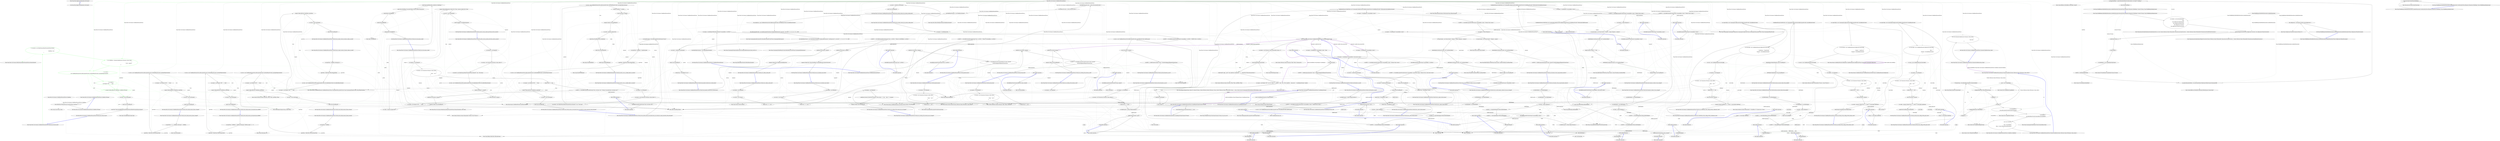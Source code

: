 digraph  {
n0 [cluster="Nancy.Demo.IApplicationDependency.GetContent()", label="Entry Nancy.Demo.IApplicationDependency.GetContent()", span="6-6"];
n1 [cluster="Nancy.Demo.IApplicationDependency.GetContent()", label="Exit Nancy.Demo.IApplicationDependency.GetContent()", span="6-6"];
d312 [cluster="Nancy.Tests.Unit.Sessions.CookieBasedSessionsFixture.Should_load_valid_test_data()", color=green, community=0, label="0: var payload = new DefaultSessionObjectFormatterFixture.Payload\r\n            {\r\n                BoolValue = true\r\n            }", span="348-351"];
d311 [cluster="Nancy.Tests.Unit.Sessions.CookieBasedSessionsFixture.Should_load_valid_test_data()", label="Entry Nancy.Tests.Unit.Sessions.CookieBasedSessionsFixture.Should_load_valid_test_data()", span="345-345"];
d313 [cluster="Nancy.Tests.Unit.Sessions.CookieBasedSessionsFixture.Should_load_valid_test_data()", color=green, community=0, label="0: var cookieData = GenerateCookieData(new Dictionary<string, object>\r\n            {\r\n                { ''key1'', payload }\r\n            })", span="353-356"];
d321 [cluster="Nancy.Tests.Unit.Sessions.DefaultSessionObjectFormatterFixture.Payload.Payload()", label="Entry Nancy.Tests.Unit.Sessions.DefaultSessionObjectFormatterFixture.Payload.Payload()", span="77-77"];
d454 [label="Nancy.Tests.Unit.Sessions.CookieBasedSessionsFixture", span=""];
d314 [cluster="Nancy.Tests.Unit.Sessions.CookieBasedSessionsFixture.Should_load_valid_test_data()", color=green, community=0, label="0: var store =\r\n                new CookieBasedSessions(this.aesEncryptionProvider, this.defaultHmacProvider, this.defaultObjectSerializer)", span="358-359"];
d30 [cluster="System.Collections.Generic.Dictionary<TKey, TValue>.Dictionary()", label="Entry System.Collections.Generic.Dictionary<TKey, TValue>.Dictionary()", span="0-0"];
d322 [cluster="Nancy.Tests.Unit.Sessions.CookieBasedSessionsFixture.GenerateCookieData(System.Collections.Generic.IDictionary<string, object>)", label="Entry Nancy.Tests.Unit.Sessions.CookieBasedSessionsFixture.GenerateCookieData(System.Collections.Generic.IDictionary<string, object>)", span="528-528"];
d316 [cluster="Nancy.Tests.Unit.Sessions.CookieBasedSessionsFixture.Should_load_valid_test_data()", color=green, community=0, label="0: request.Cookies.Add(store.CookieName, cookieData.ToString())", span="364-364"];
d315 [cluster="Nancy.Tests.Unit.Sessions.CookieBasedSessionsFixture.Should_load_valid_test_data()", color=green, community=0, label="0: var request =\r\n                new Request(''GET'', ''/'', ''http'')", span="361-362"];
d11 [cluster="Nancy.Session.CookieBasedSessions.CookieBasedSessions(Nancy.Cryptography.IEncryptionProvider, Nancy.Cryptography.IHmacProvider, Nancy.IObjectSerializer)", label="Entry Nancy.Session.CookieBasedSessions.CookieBasedSessions(Nancy.Cryptography.IEncryptionProvider, Nancy.Cryptography.IHmacProvider, Nancy.IObjectSerializer)", span="34-34"];
d317 [cluster="Nancy.Tests.Unit.Sessions.CookieBasedSessionsFixture.Should_load_valid_test_data()", label="var result = store.Load(request)", span="367-367"];
d323 [cluster="Nancy.Tests.Unit.Sessions.CookieBasedSessionsFixture.CookieData.ToString()", label="Entry Nancy.Tests.Unit.Sessions.CookieBasedSessionsFixture.CookieData.ToString()", span="514-514"];
d95 [cluster="System.Collections.Generic.IDictionary<TKey, TValue>.Add(TKey, TValue)", label="Entry System.Collections.Generic.IDictionary<TKey, TValue>.Add(TKey, TValue)", span="0-0"];
d94 [cluster="Nancy.Request.Request(string, string, string)", label="Entry Nancy.Request.Request(string, string, string)", span="33-33"];
d320 [cluster="Nancy.Tests.Unit.Sessions.CookieBasedSessionsFixture.Should_load_valid_test_data()", label="Exit Nancy.Tests.Unit.Sessions.CookieBasedSessionsFixture.Should_load_valid_test_data()", span="345-345"];
d1 [cluster="Nancy.Tests.Unit.Sessions.CookieBasedSessionsFixture.CookieBasedSessionsFixture()", label="this.fakeEncryptionProvider = A.Fake<IEncryptionProvider>()", span="33-33"];
d2 [cluster="Nancy.Tests.Unit.Sessions.CookieBasedSessionsFixture.CookieBasedSessionsFixture()", label="this.fakeHmacProvider = A.Fake<IHmacProvider>()", span="34-34"];
d3 [cluster="Nancy.Tests.Unit.Sessions.CookieBasedSessionsFixture.CookieBasedSessionsFixture()", label="this.fakeObjectSerializer = new FakeObjectSerializer()", span="35-35"];
d4 [cluster="Nancy.Tests.Unit.Sessions.CookieBasedSessionsFixture.CookieBasedSessionsFixture()", label="this.cookieStore = new CookieBasedSessions(this.fakeEncryptionProvider, this.fakeHmacProvider, this.fakeObjectSerializer)", span="36-36"];
d5 [cluster="Nancy.Tests.Unit.Sessions.CookieBasedSessionsFixture.CookieBasedSessionsFixture()", label="this.aesEncryptionProvider = new AesEncryptionProvider(new PassphraseKeyGenerator(''password'', new byte[] { 1, 2, 3, 4, 5, 6, 7, 8 }, 1000))", span="38-38"];
d6 [cluster="Nancy.Tests.Unit.Sessions.CookieBasedSessionsFixture.CookieBasedSessionsFixture()", label="this.defaultHmacProvider = new DefaultHmacProvider(new PassphraseKeyGenerator(''anotherpassword'', new byte[] { 1, 2, 3, 4, 5, 6, 7, 8 }, 1000))", span="39-39"];
d7 [cluster="Nancy.Tests.Unit.Sessions.CookieBasedSessionsFixture.CookieBasedSessionsFixture()", label="this.defaultObjectSerializer = new DefaultObjectSerializer()", span="40-40"];
d18 [cluster="Nancy.Tests.Unit.Sessions.CookieBasedSessionsFixture.Should_save_nothing_if_the_session_is_null()", label="cookieStore.Save(null, response)", span="48-48"];
d26 [cluster="Nancy.Tests.Unit.Sessions.CookieBasedSessionsFixture.Should_save_nothing_if_the_session_has_not_changed()", label="cookieStore.Save(new Session(new Dictionary<string, object> { { ''key'', ''value'' } }), response)", span="58-58"];
d35 [cluster="Nancy.Tests.Unit.Sessions.CookieBasedSessionsFixture.Should_save_the_session_cookie()", label="A.CallTo(() => this.fakeEncryptionProvider.Encrypt(''key1=val1;key2=val2;'')).Returns(''encrypted=key1=val1;key2=val2;'')", span="72-72"];
d50 [cluster="lambda expression", label="this.fakeEncryptionProvider.Encrypt(''key1=val1;key2=val2;'')", span="72-72"];
d36 [cluster="Nancy.Tests.Unit.Sessions.CookieBasedSessionsFixture.Should_save_the_session_cookie()", label="cookieStore.Save(session, response)", span="74-74"];
d39 [cluster="Nancy.Tests.Unit.Sessions.CookieBasedSessionsFixture.Should_save_the_session_cookie()", label="cookie.Name.ShouldEqual(this.cookieStore.CookieName)", span="78-78"];
d57 [cluster="Nancy.Tests.Unit.Sessions.CookieBasedSessionsFixture.Should_save_cookie_as_http_only()", label="A.CallTo(() => this.fakeEncryptionProvider.Encrypt(''key+1=val%3d1;'')).Returns(''encryptedkey+1=val%3d1;'')", span="91-91"];
d63 [cluster="lambda expression", label="this.fakeEncryptionProvider.Encrypt(''key+1=val%3d1;'')", span="91-91"];
d58 [cluster="Nancy.Tests.Unit.Sessions.CookieBasedSessionsFixture.Should_save_cookie_as_http_only()", label="cookieStore.Save(session, response)", span="93-93"];
d69 [cluster="Nancy.Tests.Unit.Sessions.CookieBasedSessionsFixture.Should_saves_url_safe_keys_and_values()", label="A.CallTo(() => this.fakeEncryptionProvider.Encrypt(''key+1=val%3d1;'')).Returns(''encryptedkey+1=val%3d1;'')", span="104-104"];
d74 [cluster="lambda expression", label="this.fakeEncryptionProvider.Encrypt(''key+1=val%3d1;'')", span="104-104"];
d70 [cluster="Nancy.Tests.Unit.Sessions.CookieBasedSessionsFixture.Should_saves_url_safe_keys_and_values()", label="cookieStore.Save(session, response)", span="106-106"];
d77 [cluster="Nancy.Tests.Unit.Sessions.CookieBasedSessionsFixture.Should_load_an_empty_session_if_no_session_cookie_exists()", label="var request = CreateRequest(null)", span="114-114"];
d78 [cluster="Nancy.Tests.Unit.Sessions.CookieBasedSessionsFixture.Should_load_an_empty_session_if_no_session_cookie_exists()", label="var result = cookieStore.Load(request)", span="116-116"];
d86 [cluster="Nancy.Tests.Unit.Sessions.CookieBasedSessionsFixture.Should_load_an_empty_session_if_session_cookie_is_invalid()", label="var store = new CookieBasedSessions(this.aesEncryptionProvider, this.defaultHmacProvider, this.defaultObjectSerializer)", span="127-127"];
d97 [cluster="Nancy.Tests.Unit.Sessions.CookieBasedSessionsFixture.Should_load_a_single_valued_session()", label="var request = CreateRequest(''encryptedkey1=value1'')", span="141-141"];
d98 [cluster="Nancy.Tests.Unit.Sessions.CookieBasedSessionsFixture.Should_load_a_single_valued_session()", label="A.CallTo(() => this.fakeEncryptionProvider.Decrypt(''encryptedkey1=value1'')).Returns(''key1=value1;'')", span="142-142"];
d104 [cluster="lambda expression", label="this.fakeEncryptionProvider.Decrypt(''encryptedkey1=value1'')", span="142-142"];
d99 [cluster="Nancy.Tests.Unit.Sessions.CookieBasedSessionsFixture.Should_load_a_single_valued_session()", label="var session = cookieStore.Load(request)", span="144-144"];
d108 [cluster="Nancy.Tests.Unit.Sessions.CookieBasedSessionsFixture.Should_load_a_multi_valued_session()", label="var request = CreateRequest(''encryptedkey1=value1;key2=value2'')", span="153-153"];
d109 [cluster="Nancy.Tests.Unit.Sessions.CookieBasedSessionsFixture.Should_load_a_multi_valued_session()", label="A.CallTo(() => this.fakeEncryptionProvider.Decrypt(''encryptedkey1=value1;key2=value2'')).Returns(''key1=value1;key2=value2'')", span="154-154"];
d116 [cluster="lambda expression", label="this.fakeEncryptionProvider.Decrypt(''encryptedkey1=value1;key2=value2'')", span="154-154"];
d110 [cluster="Nancy.Tests.Unit.Sessions.CookieBasedSessionsFixture.Should_load_a_multi_valued_session()", label="var session = cookieStore.Load(request)", span="156-156"];
d119 [cluster="Nancy.Tests.Unit.Sessions.CookieBasedSessionsFixture.Should_load_properly_decode_the_url_safe_session()", label="var request = CreateRequest(HttpUtility.UrlEncode(''encryptedkey+1=val%3D1;''))", span="166-166"];
d120 [cluster="Nancy.Tests.Unit.Sessions.CookieBasedSessionsFixture.Should_load_properly_decode_the_url_safe_session()", label="A.CallTo(() => this.fakeEncryptionProvider.Decrypt(''encryptedkey+1=val%3D1;'')).Returns(''key+1=val%3D1;'')", span="167-167"];
d126 [cluster="lambda expression", label="this.fakeEncryptionProvider.Decrypt(''encryptedkey+1=val%3D1;'')", span="167-167"];
d121 [cluster="Nancy.Tests.Unit.Sessions.CookieBasedSessionsFixture.Should_load_properly_decode_the_url_safe_session()", label="var session = cookieStore.Load(request)", span="169-169"];
d134 [cluster="Nancy.Tests.Unit.Sessions.CookieBasedSessionsFixture.Should_add_pre_and_post_hooks_when_enabled()", label="CookieBasedSessions.Enable(hooks, new CryptographyConfiguration(this.fakeEncryptionProvider, this.fakeHmacProvider))", span="184-184"];
d155 [cluster="Nancy.Tests.Unit.Sessions.CookieBasedSessionsFixture.Should_only_not_add_response_cookie_if_it_has_not_changed()", label="CookieBasedSessions.Enable(hooks, new CryptographyConfiguration(this.fakeEncryptionProvider, this.fakeHmacProvider)).WithSerializer(this.fakeObjectSerializer)", span="198-198"];
d156 [cluster="Nancy.Tests.Unit.Sessions.CookieBasedSessionsFixture.Should_only_not_add_response_cookie_if_it_has_not_changed()", label="var request = CreateRequest(''encryptedkey1=value1'')", span="199-199"];
d157 [cluster="Nancy.Tests.Unit.Sessions.CookieBasedSessionsFixture.Should_only_not_add_response_cookie_if_it_has_not_changed()", label="A.CallTo(() => this.fakeEncryptionProvider.Decrypt(''encryptedkey1=value1'')).Returns(''key1=value1;'')", span="200-200"];
d177 [cluster="lambda expression", label="this.fakeEncryptionProvider.Decrypt(''encryptedkey1=value1'')", span="200-200"];
d185 [cluster="Nancy.Tests.Unit.Sessions.CookieBasedSessionsFixture.Should_add_response_cookie_if_it_has_changed()", label="CookieBasedSessions.Enable(hooks, new CryptographyConfiguration(this.fakeEncryptionProvider, this.fakeHmacProvider)).WithSerializer(this.fakeObjectSerializer)", span="218-218"];
d186 [cluster="Nancy.Tests.Unit.Sessions.CookieBasedSessionsFixture.Should_add_response_cookie_if_it_has_changed()", label="var request = CreateRequest(''encryptedkey1=value1'')", span="219-219"];
d187 [cluster="Nancy.Tests.Unit.Sessions.CookieBasedSessionsFixture.Should_add_response_cookie_if_it_has_changed()", label="A.CallTo(() => this.fakeEncryptionProvider.Decrypt(''encryptedkey1=value1'')).Returns(''key1=value1;'')", span="220-220"];
d202 [cluster="lambda expression", label="this.fakeEncryptionProvider.Decrypt(''encryptedkey1=value1'')", span="220-220"];
d206 [cluster="Nancy.Tests.Unit.Sessions.CookieBasedSessionsFixture.Should_call_formatter_on_load()", label="A.CallTo(() => this.fakeEncryptionProvider.Decrypt(''encryptedkey1=value1'')).Returns(''key1=value1;'')", span="235-235"];
d215 [cluster="lambda expression", label="this.fakeEncryptionProvider.Decrypt(''encryptedkey1=value1'')", span="235-235"];
d207 [cluster="Nancy.Tests.Unit.Sessions.CookieBasedSessionsFixture.Should_call_formatter_on_load()", label="var store = new CookieBasedSessions(this.fakeEncryptionProvider, this.fakeHmacProvider, fakeFormatter)", span="236-236"];
d208 [cluster="Nancy.Tests.Unit.Sessions.CookieBasedSessionsFixture.Should_call_formatter_on_load()", label="var request = CreateRequest(''encryptedkey1=value1'', false)", span="237-237"];
d226 [cluster="Nancy.Tests.Unit.Sessions.CookieBasedSessionsFixture.Should_call_the_formatter_on_save()", label="var store = new CookieBasedSessions(this.fakeEncryptionProvider, this.fakeHmacProvider, fakeFormatter)", span="251-251"];
d241 [cluster="Nancy.Tests.Unit.Sessions.CookieBasedSessionsFixture.Should_set_formatter_when_using_formatter_selector()", label="A.CallTo(() => this.fakeEncryptionProvider.Decrypt(''encryptedkey1=value1'')).Returns(''key1=value1;'')", span="267-267"];
d256 [cluster="lambda expression", label="this.fakeEncryptionProvider.Decrypt(''encryptedkey1=value1'')", span="267-267"];
d242 [cluster="Nancy.Tests.Unit.Sessions.CookieBasedSessionsFixture.Should_set_formatter_when_using_formatter_selector()", label="CookieBasedSessions.Enable(hooks, new CryptographyConfiguration(this.fakeEncryptionProvider, this.fakeHmacProvider)).WithSerializer(fakeFormatter)", span="268-268"];
d243 [cluster="Nancy.Tests.Unit.Sessions.CookieBasedSessionsFixture.Should_set_formatter_when_using_formatter_selector()", label="var request = CreateRequest(''encryptedkey1=value1'')", span="269-269"];
d265 [cluster="Nancy.Tests.Unit.Sessions.CookieBasedSessionsFixture.Should_be_able_to_save_a_complex_object_to_session()", label="var store = new CookieBasedSessions(this.aesEncryptionProvider, this.defaultHmacProvider, this.defaultObjectSerializer)", span="283-283"];
d281 [cluster="Nancy.Tests.Unit.Sessions.CookieBasedSessionsFixture.Should_be_able_to_load_an_object_previously_saved_to_session()", label="var store = new CookieBasedSessions(this.aesEncryptionProvider, this.defaultHmacProvider, this.defaultObjectSerializer)", span="301-301"];
d293 [cluster="Nancy.Tests.Unit.Sessions.CookieBasedSessionsFixture.Should_encrypt_data()", label="cookieStore.Save(session, response)", span="322-322"];
d294 [cluster="Nancy.Tests.Unit.Sessions.CookieBasedSessionsFixture.Should_encrypt_data()", label="A.CallTo(() => this.fakeEncryptionProvider.Encrypt(A<string>.Ignored))\r\n                .MustHaveHappened(Repeated.Exactly.Once)", span="324-325"];
d297 [cluster="lambda expression", label="this.fakeEncryptionProvider.Encrypt(A<string>.Ignored)", span="324-324"];
d304 [cluster="Nancy.Tests.Unit.Sessions.CookieBasedSessionsFixture.Should_generate_hmac()", label="cookieStore.Save(session, response)", span="338-338"];
d305 [cluster="Nancy.Tests.Unit.Sessions.CookieBasedSessionsFixture.Should_generate_hmac()", label="A.CallTo(() => this.fakeHmacProvider.GenerateHmac(A<string>.Ignored))\r\n                .MustHaveHappened(Repeated.Exactly.Once)", span="340-341"];
d308 [cluster="lambda expression", label="this.fakeHmacProvider.GenerateHmac(A<string>.Ignored)", span="340-340"];
d328 [cluster="Nancy.Tests.Unit.Sessions.CookieBasedSessionsFixture.Should_return_blank_session_if_hmac_changed()", label="var store = new CookieBasedSessions(this.aesEncryptionProvider, this.defaultHmacProvider, this.defaultObjectSerializer)", span="379-379"];
d338 [cluster="Nancy.Tests.Unit.Sessions.CookieBasedSessionsFixture.Should_return_blank_session_if_hmac_missing()", label="var store = new CookieBasedSessions(this.aesEncryptionProvider, this.defaultHmacProvider, this.defaultObjectSerializer)", span="393-393"];
d347 [cluster="Nancy.Tests.Unit.Sessions.CookieBasedSessionsFixture.Should_return_blank_session_if_encrypted_data_modified()", label="var store = new CookieBasedSessions(this.aesEncryptionProvider, this.defaultHmacProvider, this.defaultObjectSerializer)", span="407-407"];
d354 [cluster="Nancy.Tests.Unit.Sessions.CookieBasedSessionsFixture.Should_return_blank_session_if_encrypted_data_are_invalid_but_contain_semicolon_when_decrypted()", label="var bogusEncrypted = this.aesEncryptionProvider.Encrypt(''foo;bar'')", span="419-419"];
d357 [cluster="Nancy.Tests.Unit.Sessions.CookieBasedSessionsFixture.Should_return_blank_session_if_encrypted_data_are_invalid_but_contain_semicolon_when_decrypted()", label="var store = new CookieBasedSessions(this.aesEncryptionProvider, this.defaultHmacProvider, this.defaultObjectSerializer)", span="422-422"];
d365 [cluster="Nancy.Tests.Unit.Sessions.CookieBasedSessionsFixture.Should_use_CookieName_when_config_provides_cookiename_value()", label="var cryptoConfig = new CryptographyConfiguration(this.fakeEncryptionProvider, this.fakeHmacProvider)", span="435-435"];
d366 [cluster="Nancy.Tests.Unit.Sessions.CookieBasedSessionsFixture.Should_use_CookieName_when_config_provides_cookiename_value()", label="var storeConfig = new CookieBasedSessionsConfiguration(cryptoConfig)\r\n            {\r\n                CookieName = ''NamedCookie'',\r\n                Serializer = this.fakeObjectSerializer\r\n            }", span="436-440"];
d381 [cluster="Nancy.Tests.Unit.Sessions.CookieBasedSessionsFixture.Should_set_Domain_when_config_provides_domain_value()", label="var cryptoConfig = new CryptographyConfiguration(this.fakeEncryptionProvider, this.fakeHmacProvider)", span="460-460"];
d382 [cluster="Nancy.Tests.Unit.Sessions.CookieBasedSessionsFixture.Should_set_Domain_when_config_provides_domain_value()", label="var storeConfig = new CookieBasedSessionsConfiguration(cryptoConfig)\r\n            {\r\n                Domain = ''.nancyfx.org'',\r\n                Serializer = this.fakeObjectSerializer\r\n            }", span="461-465"];
d396 [cluster="Nancy.Tests.Unit.Sessions.CookieBasedSessionsFixture.Should_set_Path_when_config_provides_path_value()", label="var cryptoConfig = new CryptographyConfiguration(this.fakeEncryptionProvider, this.fakeHmacProvider)", span="486-486"];
d397 [cluster="Nancy.Tests.Unit.Sessions.CookieBasedSessionsFixture.Should_set_Path_when_config_provides_path_value()", label="var storeConfig = new CookieBasedSessionsConfiguration(cryptoConfig)\r\n            {\r\n                Path = ''/'',\r\n                Serializer = this.fakeObjectSerializer\r\n            }", span="487-491"];
d413 [cluster="Nancy.Tests.Unit.Sessions.CookieBasedSessionsFixture.GenerateCookieData(string, object)", label="return this.GenerateCookieData(new Dictionary<string, object>\r\n            {\r\n                { key, data }\r\n            });", span="522-525"];
d419 [cluster="Nancy.Tests.Unit.Sessions.CookieBasedSessionsFixture.GenerateCookieData(System.Collections.Generic.IDictionary<string, object>)", label="var objectString = this.defaultObjectSerializer.Serialize(data[key])", span="537-537"];
d422 [cluster="Nancy.Tests.Unit.Sessions.CookieBasedSessionsFixture.GenerateCookieData(System.Collections.Generic.IDictionary<string, object>)", label="var encryptedData =\r\n                this.aesEncryptionProvider.Encrypt(sb.ToString())", span="543-544"];
d423 [cluster="Nancy.Tests.Unit.Sessions.CookieBasedSessionsFixture.GenerateCookieData(System.Collections.Generic.IDictionary<string, object>)", label="var hmacBytes =\r\n                this.defaultHmacProvider.GenerateHmac(encryptedData)", span="546-547"];
d435 [cluster="Nancy.Tests.Unit.Sessions.CookieBasedSessionsFixture.CreateRequest(string, bool)", label="headers.Add(''cookie'', new[] { this.cookieStore.CookieName + ''='' + HttpUtility.UrlEncode(sessionValue) })", span="562-562"];
d438 [cluster="Nancy.Tests.Unit.Sessions.CookieBasedSessionsFixture.CreateRequest(string, bool)", label="cookieStore.Load(request)", span="569-569"];
d33 [cluster="Nancy.Tests.Unit.Sessions.CookieBasedSessionsFixture.Should_save_the_session_cookie()", label="var session = new Session(new Dictionary<string, object>\r\n                                      {\r\n                                          {''key1'', ''val1''},\r\n                                      })", span="67-70"];
d223 [cluster="Nancy.Tests.Unit.Sessions.CookieBasedSessionsFixture.Should_call_the_formatter_on_save()", label="var session = new Session(new Dictionary<string, object>())", span="248-248"];
d263 [cluster="Nancy.Tests.Unit.Sessions.CookieBasedSessionsFixture.Should_be_able_to_save_a_complex_object_to_session()", label="var session = new Session(new Dictionary<string, object>())", span="281-281"];
d279 [cluster="Nancy.Tests.Unit.Sessions.CookieBasedSessionsFixture.Should_be_able_to_load_an_object_previously_saved_to_session()", label="var session = new Session(new Dictionary<string, object>())", span="299-299"];
d291 [cluster="Nancy.Tests.Unit.Sessions.CookieBasedSessionsFixture.Should_encrypt_data()", label="var session = new Session(new Dictionary<string, object>\r\n                                      {\r\n                                          {''key1'', ''val1''},\r\n                                      })", span="316-319"];
d302 [cluster="Nancy.Tests.Unit.Sessions.CookieBasedSessionsFixture.Should_generate_hmac()", label="var session = new Session(new Dictionary<string, object>\r\n                                      {\r\n                                          {''key1'', ''val1''},\r\n                                      })", span="332-335"];
d369 [cluster="Nancy.Tests.Unit.Sessions.CookieBasedSessionsFixture.Should_use_CookieName_when_config_provides_cookiename_value()", label="var session = new Session(new Dictionary<string, object>\r\n                                        {\r\n                                            {''key1'', ''val1''},\r\n                                        })", span="445-448"];
d385 [cluster="Nancy.Tests.Unit.Sessions.CookieBasedSessionsFixture.Should_set_Domain_when_config_provides_domain_value()", label="var session = new Session(new Dictionary<string, object>\r\n                                        {\r\n                                            {''key1'', ''val1''},\r\n                                        })", span="470-473"];
d400 [cluster="Nancy.Tests.Unit.Sessions.CookieBasedSessionsFixture.Should_set_Path_when_config_provides_path_value()", label="var session = new Session(new Dictionary<string, object>\r\n                                          {\r\n                                              {''key1'', ''val1''},\r\n                                          })", span="496-499"];
d412 [cluster="Nancy.Tests.Unit.Sessions.CookieBasedSessionsFixture.GenerateCookieData(string, object)", label="Entry Nancy.Tests.Unit.Sessions.CookieBasedSessionsFixture.GenerateCookieData(string, object)", span="520-520"];
d425 [cluster="Nancy.Tests.Unit.Sessions.CookieBasedSessionsFixture.GenerateCookieData(System.Collections.Generic.IDictionary<string, object>)", label="Exit Nancy.Tests.Unit.Sessions.CookieBasedSessionsFixture.GenerateCookieData(System.Collections.Generic.IDictionary<string, object>)", span="528-528"];
d415 [cluster="Nancy.Tests.Unit.Sessions.CookieBasedSessionsFixture.GenerateCookieData(System.Collections.Generic.IDictionary<string, object>)", label="var sb = new StringBuilder()", span="530-530"];
d416 [cluster="Nancy.Tests.Unit.Sessions.CookieBasedSessionsFixture.GenerateCookieData(System.Collections.Generic.IDictionary<string, object>)", label="data.Keys", span="532-532"];
d318 [cluster="Nancy.Tests.Unit.Sessions.CookieBasedSessionsFixture.Should_load_valid_test_data()", label="result.Count.ShouldEqual(1)", span="370-370"];
d82 [cluster="Nancy.Session.CookieBasedSessions.Load(Nancy.Request)", label="Entry Nancy.Session.CookieBasedSessions.Load(Nancy.Request)", span="161-161"];
d319 [cluster="Nancy.Tests.Unit.Sessions.CookieBasedSessionsFixture.Should_load_valid_test_data()", label="result.First().Value.ShouldBeOfType(typeof(DefaultSessionObjectFormatterFixture.Payload))", span="371-371"];
d410 [cluster="Nancy.Tests.Unit.Sessions.CookieBasedSessionsFixture.CookieData.ToString()", label="Exit Nancy.Tests.Unit.Sessions.CookieBasedSessionsFixture.CookieData.ToString()", span="514-514"];
d409 [cluster="Nancy.Tests.Unit.Sessions.CookieBasedSessionsFixture.CookieData.ToString()", label="return HttpUtility.UrlEncode(string.Concat(this.Hmac, this.Data));", span="516-516"];
d88 [cluster="Nancy.Tests.Unit.Sessions.CookieBasedSessionsFixture.Should_load_an_empty_session_if_session_cookie_is_invalid()", label="request.Cookies.Add(store.CookieName, inputValue)", span="129-129"];
d285 [cluster="Nancy.Tests.Unit.Sessions.CookieBasedSessionsFixture.Should_be_able_to_load_an_object_previously_saved_to_session()", label="request.Cookies.Add(response.Cookies.First().Name, response.Cookies.First().Value)", span="305-305"];
d330 [cluster="Nancy.Tests.Unit.Sessions.CookieBasedSessionsFixture.Should_return_blank_session_if_hmac_changed()", label="request.Cookies.Add(store.CookieName, inputValue)", span="381-381"];
d340 [cluster="Nancy.Tests.Unit.Sessions.CookieBasedSessionsFixture.Should_return_blank_session_if_hmac_missing()", label="request.Cookies.Add(store.CookieName, inputValue)", span="395-395"];
d349 [cluster="Nancy.Tests.Unit.Sessions.CookieBasedSessionsFixture.Should_return_blank_session_if_encrypted_data_modified()", label="request.Cookies.Add(store.CookieName, inputValue)", span="409-409"];
d359 [cluster="Nancy.Tests.Unit.Sessions.CookieBasedSessionsFixture.Should_return_blank_session_if_encrypted_data_are_invalid_but_contain_semicolon_when_decrypted()", label="request.Cookies.Add(store.CookieName, inputValue)", span="424-424"];
d87 [cluster="Nancy.Tests.Unit.Sessions.CookieBasedSessionsFixture.Should_load_an_empty_session_if_session_cookie_is_invalid()", label="var request = new Request(''GET'', ''/'', ''http'')", span="128-128"];
d284 [cluster="Nancy.Tests.Unit.Sessions.CookieBasedSessionsFixture.Should_be_able_to_load_an_object_previously_saved_to_session()", label="var request = new Request(''GET'', ''/'', ''http'')", span="304-304"];
d329 [cluster="Nancy.Tests.Unit.Sessions.CookieBasedSessionsFixture.Should_return_blank_session_if_hmac_changed()", label="var request = new Request(''GET'', ''/'', ''http'')", span="380-380"];
d339 [cluster="Nancy.Tests.Unit.Sessions.CookieBasedSessionsFixture.Should_return_blank_session_if_hmac_missing()", label="var request = new Request(''GET'', ''/'', ''http'')", span="394-394"];
d348 [cluster="Nancy.Tests.Unit.Sessions.CookieBasedSessionsFixture.Should_return_blank_session_if_encrypted_data_modified()", label="var request = new Request(''GET'', ''/'', ''http'')", span="408-408"];
d358 [cluster="Nancy.Tests.Unit.Sessions.CookieBasedSessionsFixture.Should_return_blank_session_if_encrypted_data_are_invalid_but_contain_semicolon_when_decrypted()", label="var request = new Request(''GET'', ''/'', ''http'')", span="423-423"];
d0 [cluster="Nancy.Tests.Unit.Sessions.CookieBasedSessionsFixture.CookieBasedSessionsFixture()", label="Entry Nancy.Tests.Unit.Sessions.CookieBasedSessionsFixture.CookieBasedSessionsFixture()", span="31-31"];
d9 [cluster="Unk.>", label="Entry Unk.>", span=""];
d10 [cluster="Nancy.Tests.Fakes.FakeObjectSerializer.FakeObjectSerializer()", label="Entry Nancy.Tests.Fakes.FakeObjectSerializer.FakeObjectSerializer()", span="2-2"];
d12 [cluster="Nancy.Cryptography.AesEncryptionProvider.AesEncryptionProvider(Nancy.Cryptography.IKeyGenerator)", label="Entry Nancy.Cryptography.AesEncryptionProvider.AesEncryptionProvider(Nancy.Cryptography.IKeyGenerator)", span="19-19"];
d13 [cluster="Nancy.Cryptography.PassphraseKeyGenerator.PassphraseKeyGenerator(string, byte[], int)", label="Entry Nancy.Cryptography.PassphraseKeyGenerator.PassphraseKeyGenerator(string, byte[], int)", span="23-23"];
d14 [cluster="Nancy.Cryptography.DefaultHmacProvider.DefaultHmacProvider(Nancy.Cryptography.IKeyGenerator)", label="Entry Nancy.Cryptography.DefaultHmacProvider.DefaultHmacProvider(Nancy.Cryptography.IKeyGenerator)", span="29-29"];
d8 [cluster="Nancy.Tests.Unit.Sessions.CookieBasedSessionsFixture.CookieBasedSessionsFixture()", label="Exit Nancy.Tests.Unit.Sessions.CookieBasedSessionsFixture.CookieBasedSessionsFixture()", span="31-31"];
d15 [cluster="Nancy.DefaultObjectSerializer.DefaultObjectSerializer()", label="Entry Nancy.DefaultObjectSerializer.DefaultObjectSerializer()", span="12-12"];
d17 [cluster="Nancy.Tests.Unit.Sessions.CookieBasedSessionsFixture.Should_save_nothing_if_the_session_is_null()", label="var response = new Response()", span="46-46"];
d81 [cluster="Nancy.Tests.Unit.Sessions.CookieBasedSessionsFixture.CreateRequest(string, bool)", label="Entry Nancy.Tests.Unit.Sessions.CookieBasedSessionsFixture.CreateRequest(string, bool)", span="556-556"];
d19 [cluster="Nancy.Tests.Unit.Sessions.CookieBasedSessionsFixture.Should_save_nothing_if_the_session_is_null()", label="response.Cookies.Count.ShouldEqual(0)", span="50-50"];
d22 [cluster="Nancy.Session.CookieBasedSessions.Save(Nancy.Session.ISession, Nancy.Response)", label="Entry Nancy.Session.CookieBasedSessions.Save(Nancy.Session.ISession, Nancy.Response)", span="124-124"];
d25 [cluster="Nancy.Tests.Unit.Sessions.CookieBasedSessionsFixture.Should_save_nothing_if_the_session_has_not_changed()", label="var response = new Response()", span="56-56"];
d27 [cluster="Nancy.Tests.Unit.Sessions.CookieBasedSessionsFixture.Should_save_nothing_if_the_session_has_not_changed()", label="response.Cookies.Count.ShouldEqual(0)", span="60-60"];
d29 [cluster="Nancy.Session.Session.Session(System.Collections.Generic.IDictionary<string, object>)", label="Entry Nancy.Session.Session.Session(System.Collections.Generic.IDictionary<string, object>)", span="24-24"];
d34 [cluster="Nancy.Tests.Unit.Sessions.CookieBasedSessionsFixture.Should_save_the_session_cookie()", label="session[''key2''] = ''val2''", span="71-71"];
d45 [cluster="Unk.CallTo", label="Entry Unk.CallTo", span=""];
d46 [cluster="Unk.Returns", label="Entry Unk.Returns", span=""];
d49 [cluster="lambda expression", label="Entry lambda expression", span="72-72"];
d51 [cluster="lambda expression", label="Exit lambda expression", span="72-72"];
d52 [cluster="Nancy.Cryptography.IEncryptionProvider.Encrypt(string)", label="Entry Nancy.Cryptography.IEncryptionProvider.Encrypt(string)", span="12-12"];
d32 [cluster="Nancy.Tests.Unit.Sessions.CookieBasedSessionsFixture.Should_save_the_session_cookie()", label="var response = new Response()", span="66-66"];
d37 [cluster="Nancy.Tests.Unit.Sessions.CookieBasedSessionsFixture.Should_save_the_session_cookie()", label="response.Cookies.Count.ShouldEqual(1)", span="76-76"];
d38 [cluster="Nancy.Tests.Unit.Sessions.CookieBasedSessionsFixture.Should_save_the_session_cookie()", label="var cookie = response.Cookies.First()", span="77-77"];
d40 [cluster="Nancy.Tests.Unit.Sessions.CookieBasedSessionsFixture.Should_save_the_session_cookie()", label="cookie.Value.ShouldEqual(''encrypted%3dkey1%3dval1%3bkey2%3dval2%3b'')", span="79-79"];
d23 [cluster="object.ShouldEqual(object)", label="Entry object.ShouldEqual(object)", span="106-106"];
d56 [cluster="Nancy.Tests.Unit.Sessions.CookieBasedSessionsFixture.Should_save_cookie_as_http_only()", label="session[''key 1''] = ''val=1''", span="90-90"];
d62 [cluster="lambda expression", label="Entry lambda expression", span="91-91"];
d64 [cluster="lambda expression", label="Exit lambda expression", span="91-91"];
d54 [cluster="Nancy.Tests.Unit.Sessions.CookieBasedSessionsFixture.Should_save_cookie_as_http_only()", label="var response = new Response()", span="88-88"];
d55 [cluster="Nancy.Tests.Unit.Sessions.CookieBasedSessionsFixture.Should_save_cookie_as_http_only()", label="var session = new Session()", span="89-89"];
d59 [cluster="Nancy.Tests.Unit.Sessions.CookieBasedSessionsFixture.Should_save_cookie_as_http_only()", label="response.Cookies.First().HttpOnly.ShouldEqual(true)", span="95-95"];
d68 [cluster="Nancy.Tests.Unit.Sessions.CookieBasedSessionsFixture.Should_saves_url_safe_keys_and_values()", label="session[''key 1''] = ''val=1''", span="103-103"];
d73 [cluster="lambda expression", label="Entry lambda expression", span="104-104"];
d75 [cluster="lambda expression", label="Exit lambda expression", span="104-104"];
d66 [cluster="Nancy.Tests.Unit.Sessions.CookieBasedSessionsFixture.Should_saves_url_safe_keys_and_values()", label="var response = new Response()", span="101-101"];
d67 [cluster="Nancy.Tests.Unit.Sessions.CookieBasedSessionsFixture.Should_saves_url_safe_keys_and_values()", label="var session = new Session()", span="102-102"];
d71 [cluster="Nancy.Tests.Unit.Sessions.CookieBasedSessionsFixture.Should_saves_url_safe_keys_and_values()", label="response.Cookies.First().Value.ShouldEqual(''encryptedkey%2b1%3dval%253d1%3b'')", span="108-108"];
d76 [cluster="Nancy.Tests.Unit.Sessions.CookieBasedSessionsFixture.Should_load_an_empty_session_if_no_session_cookie_exists()", label="Entry Nancy.Tests.Unit.Sessions.CookieBasedSessionsFixture.Should_load_an_empty_session_if_no_session_cookie_exists()", span="112-112"];
d79 [cluster="Nancy.Tests.Unit.Sessions.CookieBasedSessionsFixture.Should_load_an_empty_session_if_no_session_cookie_exists()", label="result.Count.ShouldEqual(0)", span="118-118"];
d85 [cluster="Nancy.Tests.Unit.Sessions.CookieBasedSessionsFixture.Should_load_an_empty_session_if_session_cookie_is_invalid()", label="inputValue = HttpUtility.UrlEncode(inputValue)", span="126-126"];
d89 [cluster="Nancy.Tests.Unit.Sessions.CookieBasedSessionsFixture.Should_load_an_empty_session_if_session_cookie_is_invalid()", label="var result = store.Load(request)", span="132-132"];
d96 [cluster="Nancy.Tests.Unit.Sessions.CookieBasedSessionsFixture.Should_load_a_single_valued_session()", label="Entry Nancy.Tests.Unit.Sessions.CookieBasedSessionsFixture.Should_load_a_single_valued_session()", span="139-139"];
d103 [cluster="lambda expression", label="Entry lambda expression", span="142-142"];
d105 [cluster="lambda expression", label="Exit lambda expression", span="142-142"];
d106 [cluster="Nancy.Cryptography.IEncryptionProvider.Decrypt(string)", label="Entry Nancy.Cryptography.IEncryptionProvider.Decrypt(string)", span="19-19"];
d100 [cluster="Nancy.Tests.Unit.Sessions.CookieBasedSessionsFixture.Should_load_a_single_valued_session()", label="session.Count.ShouldEqual(1)", span="146-146"];
d101 [cluster="Nancy.Tests.Unit.Sessions.CookieBasedSessionsFixture.Should_load_a_single_valued_session()", label="session[''key1''].ShouldEqual(''value1'')", span="147-147"];
d107 [cluster="Nancy.Tests.Unit.Sessions.CookieBasedSessionsFixture.Should_load_a_multi_valued_session()", label="Entry Nancy.Tests.Unit.Sessions.CookieBasedSessionsFixture.Should_load_a_multi_valued_session()", span="151-151"];
d115 [cluster="lambda expression", label="Entry lambda expression", span="154-154"];
d117 [cluster="lambda expression", label="Exit lambda expression", span="154-154"];
d111 [cluster="Nancy.Tests.Unit.Sessions.CookieBasedSessionsFixture.Should_load_a_multi_valued_session()", label="session.Count.ShouldEqual(2)", span="158-158"];
d112 [cluster="Nancy.Tests.Unit.Sessions.CookieBasedSessionsFixture.Should_load_a_multi_valued_session()", label="session[''key1''].ShouldEqual(''value1'')", span="159-159"];
d113 [cluster="Nancy.Tests.Unit.Sessions.CookieBasedSessionsFixture.Should_load_a_multi_valued_session()", label="session[''key2''].ShouldEqual(''value2'')", span="160-160"];
d118 [cluster="Nancy.Tests.Unit.Sessions.CookieBasedSessionsFixture.Should_load_properly_decode_the_url_safe_session()", label="Entry Nancy.Tests.Unit.Sessions.CookieBasedSessionsFixture.Should_load_properly_decode_the_url_safe_session()", span="164-164"];
d93 [cluster="Nancy.Helpers.HttpUtility.UrlEncode(string)", label="Entry Nancy.Helpers.HttpUtility.UrlEncode(string)", span="384-384"];
d125 [cluster="lambda expression", label="Entry lambda expression", span="167-167"];
d127 [cluster="lambda expression", label="Exit lambda expression", span="167-167"];
d122 [cluster="Nancy.Tests.Unit.Sessions.CookieBasedSessionsFixture.Should_load_properly_decode_the_url_safe_session()", label="session.Count.ShouldEqual(1)", span="171-171"];
d123 [cluster="Nancy.Tests.Unit.Sessions.CookieBasedSessionsFixture.Should_load_properly_decode_the_url_safe_session()", label="session[''key 1''].ShouldEqual(''val=1'')", span="172-172"];
d131 [cluster="Nancy.Tests.Unit.Sessions.CookieBasedSessionsFixture.Should_add_pre_and_post_hooks_when_enabled()", label="var hooks = A.Fake<IPipelines>()", span="180-180"];
d133 [cluster="Nancy.Tests.Unit.Sessions.CookieBasedSessionsFixture.Should_add_pre_and_post_hooks_when_enabled()", label="A.CallTo(() => hooks.AfterRequest).Returns(afterPipeline)", span="182-182"];
d135 [cluster="Nancy.Tests.Unit.Sessions.CookieBasedSessionsFixture.Should_add_pre_and_post_hooks_when_enabled()", label="beforePipeline.PipelineDelegates.Count().ShouldEqual(1)", span="186-186"];
d140 [cluster="Nancy.Cryptography.CryptographyConfiguration.CryptographyConfiguration(Nancy.Cryptography.IEncryptionProvider, Nancy.Cryptography.IHmacProvider)", label="Entry Nancy.Cryptography.CryptographyConfiguration.CryptographyConfiguration(Nancy.Cryptography.IEncryptionProvider, Nancy.Cryptography.IHmacProvider)", span="24-24"];
d141 [cluster="Unk.Enable", label="Entry Unk.Enable", span=""];
d152 [cluster="Nancy.Tests.Unit.Sessions.CookieBasedSessionsFixture.Should_only_not_add_response_cookie_if_it_has_not_changed()", label="var hooks = A.Fake<IPipelines>()", span="195-195"];
d154 [cluster="Nancy.Tests.Unit.Sessions.CookieBasedSessionsFixture.Should_only_not_add_response_cookie_if_it_has_not_changed()", label="A.CallTo(() => hooks.AfterRequest).Returns(afterPipeline)", span="197-197"];
d164 [cluster="Nancy.IObjectSerializerSelector.WithSerializer(Nancy.IObjectSerializer)", label="Entry Nancy.IObjectSerializerSelector.WithSerializer(Nancy.IObjectSerializer)", span="11-11"];
d159 [cluster="Nancy.Tests.Unit.Sessions.CookieBasedSessionsFixture.Should_only_not_add_response_cookie_if_it_has_not_changed()", label="var nancyContext = new NancyContext() { Request = request, Response = response }", span="202-202"];
d158 [cluster="Nancy.Tests.Unit.Sessions.CookieBasedSessionsFixture.Should_only_not_add_response_cookie_if_it_has_not_changed()", label="var response = A.Fake<Response>()", span="201-201"];
d176 [cluster="lambda expression", label="Entry lambda expression", span="200-200"];
d178 [cluster="lambda expression", label="Exit lambda expression", span="200-200"];
d182 [cluster="Nancy.Tests.Unit.Sessions.CookieBasedSessionsFixture.Should_add_response_cookie_if_it_has_changed()", label="var hooks = A.Fake<IPipelines>()", span="215-215"];
d184 [cluster="Nancy.Tests.Unit.Sessions.CookieBasedSessionsFixture.Should_add_response_cookie_if_it_has_changed()", label="A.CallTo(() => hooks.AfterRequest).Returns(afterPipeline)", span="217-217"];
d189 [cluster="Nancy.Tests.Unit.Sessions.CookieBasedSessionsFixture.Should_add_response_cookie_if_it_has_changed()", label="var nancyContext = new NancyContext() { Request = request, Response = response }", span="222-222"];
d191 [cluster="Nancy.Tests.Unit.Sessions.CookieBasedSessionsFixture.Should_add_response_cookie_if_it_has_changed()", label="request.Session[''Testing''] = ''Test''", span="224-224"];
d188 [cluster="Nancy.Tests.Unit.Sessions.CookieBasedSessionsFixture.Should_add_response_cookie_if_it_has_changed()", label="var response = A.Fake<Response>()", span="221-221"];
d201 [cluster="lambda expression", label="Entry lambda expression", span="220-220"];
d203 [cluster="lambda expression", label="Exit lambda expression", span="220-220"];
d205 [cluster="Nancy.Tests.Unit.Sessions.CookieBasedSessionsFixture.Should_call_formatter_on_load()", label="var fakeFormatter = A.Fake<IObjectSerializer>()", span="234-234"];
d214 [cluster="lambda expression", label="Entry lambda expression", span="235-235"];
d216 [cluster="lambda expression", label="Exit lambda expression", span="235-235"];
d212 [cluster="CookieBasedSessions.cstr", label="Entry CookieBasedSessions.cstr", span=""];
d209 [cluster="Nancy.Tests.Unit.Sessions.CookieBasedSessionsFixture.Should_call_formatter_on_load()", label="store.Load(request)", span="239-239"];
d225 [cluster="Nancy.Tests.Unit.Sessions.CookieBasedSessionsFixture.Should_call_the_formatter_on_save()", label="var fakeFormatter = A.Fake<IObjectSerializer>()", span="250-250"];
d227 [cluster="Nancy.Tests.Unit.Sessions.CookieBasedSessionsFixture.Should_call_the_formatter_on_save()", label="store.Save(session, response)", span="253-253"];
d240 [cluster="Nancy.Tests.Unit.Sessions.CookieBasedSessionsFixture.Should_set_formatter_when_using_formatter_selector()", label="var fakeFormatter = A.Fake<IObjectSerializer>()", span="266-266"];
d255 [cluster="lambda expression", label="Entry lambda expression", span="267-267"];
d257 [cluster="lambda expression", label="Exit lambda expression", span="267-267"];
d237 [cluster="Nancy.Tests.Unit.Sessions.CookieBasedSessionsFixture.Should_set_formatter_when_using_formatter_selector()", label="var hooks = A.Fake<IPipelines>()", span="263-263"];
d248 [cluster="Unk.WithSerializer", label="Entry Unk.WithSerializer", span=""];
d244 [cluster="Nancy.Tests.Unit.Sessions.CookieBasedSessionsFixture.Should_set_formatter_when_using_formatter_selector()", label="var nancyContext = new NancyContext() { Request = request }", span="270-270"];
d264 [cluster="Nancy.Tests.Unit.Sessions.CookieBasedSessionsFixture.Should_be_able_to_save_a_complex_object_to_session()", label="var payload = new DefaultSessionObjectFormatterFixture.Payload(27, true, ''Test string'')", span="282-282"];
d266 [cluster="Nancy.Tests.Unit.Sessions.CookieBasedSessionsFixture.Should_be_able_to_save_a_complex_object_to_session()", label="session[''testObject''] = payload", span="284-284"];
d267 [cluster="Nancy.Tests.Unit.Sessions.CookieBasedSessionsFixture.Should_be_able_to_save_a_complex_object_to_session()", label="store.Save(session, response)", span="286-286"];
d270 [cluster="Nancy.Tests.Unit.Sessions.CookieBasedSessionsFixture.Should_be_able_to_save_a_complex_object_to_session()", label="cookie.Name.ShouldEqual(store.CookieName)", span="290-290"];
d280 [cluster="Nancy.Tests.Unit.Sessions.CookieBasedSessionsFixture.Should_be_able_to_load_an_object_previously_saved_to_session()", label="var payload = new DefaultSessionObjectFormatterFixture.Payload(27, true, ''Test string'')", span="300-300"];
d282 [cluster="Nancy.Tests.Unit.Sessions.CookieBasedSessionsFixture.Should_be_able_to_load_an_object_previously_saved_to_session()", label="session[''testObject''] = payload", span="302-302"];
d283 [cluster="Nancy.Tests.Unit.Sessions.CookieBasedSessionsFixture.Should_be_able_to_load_an_object_previously_saved_to_session()", label="store.Save(session, response)", span="303-303"];
d286 [cluster="Nancy.Tests.Unit.Sessions.CookieBasedSessionsFixture.Should_be_able_to_load_an_object_previously_saved_to_session()", label="var result = store.Load(request)", span="307-307"];
d290 [cluster="Nancy.Tests.Unit.Sessions.CookieBasedSessionsFixture.Should_encrypt_data()", label="var response = new Response()", span="315-315"];
d292 [cluster="Nancy.Tests.Unit.Sessions.CookieBasedSessionsFixture.Should_encrypt_data()", label="session[''key2''] = ''val2''", span="320-320"];
d295 [cluster="Nancy.Tests.Unit.Sessions.CookieBasedSessionsFixture.Should_encrypt_data()", label="Exit Nancy.Tests.Unit.Sessions.CookieBasedSessionsFixture.Should_encrypt_data()", span="313-313"];
d213 [cluster="Unk.MustHaveHappened", label="Entry Unk.MustHaveHappened", span=""];
d296 [cluster="lambda expression", label="Entry lambda expression", span="324-324"];
d298 [cluster="lambda expression", label="Exit lambda expression", span="324-324"];
d299 [cluster="Unk.Encrypt", label="Entry Unk.Encrypt", span=""];
d301 [cluster="Nancy.Tests.Unit.Sessions.CookieBasedSessionsFixture.Should_generate_hmac()", label="var response = new Response()", span="331-331"];
d303 [cluster="Nancy.Tests.Unit.Sessions.CookieBasedSessionsFixture.Should_generate_hmac()", label="session[''key2''] = ''val2''", span="336-336"];
d306 [cluster="Nancy.Tests.Unit.Sessions.CookieBasedSessionsFixture.Should_generate_hmac()", label="Exit Nancy.Tests.Unit.Sessions.CookieBasedSessionsFixture.Should_generate_hmac()", span="329-329"];
d307 [cluster="lambda expression", label="Entry lambda expression", span="340-340"];
d309 [cluster="lambda expression", label="Exit lambda expression", span="340-340"];
d310 [cluster="Unk.GenerateHmac", label="Entry Unk.GenerateHmac", span=""];
d327 [cluster="Nancy.Tests.Unit.Sessions.CookieBasedSessionsFixture.Should_return_blank_session_if_hmac_changed()", label="inputValue = HttpUtility.UrlEncode(inputValue)", span="378-378"];
d331 [cluster="Nancy.Tests.Unit.Sessions.CookieBasedSessionsFixture.Should_return_blank_session_if_hmac_changed()", label="var result = store.Load(request)", span="383-383"];
d337 [cluster="Nancy.Tests.Unit.Sessions.CookieBasedSessionsFixture.Should_return_blank_session_if_hmac_missing()", label="inputValue = HttpUtility.UrlEncode(inputValue)", span="392-392"];
d341 [cluster="Nancy.Tests.Unit.Sessions.CookieBasedSessionsFixture.Should_return_blank_session_if_hmac_missing()", label="var result = store.Load(request)", span="397-397"];
d346 [cluster="Nancy.Tests.Unit.Sessions.CookieBasedSessionsFixture.Should_return_blank_session_if_encrypted_data_modified()", label="inputValue = HttpUtility.UrlEncode(inputValue)", span="406-406"];
d350 [cluster="Nancy.Tests.Unit.Sessions.CookieBasedSessionsFixture.Should_return_blank_session_if_encrypted_data_modified()", label="var result = store.Load(request)", span="411-411"];
d353 [cluster="Nancy.Tests.Unit.Sessions.CookieBasedSessionsFixture.Should_return_blank_session_if_encrypted_data_are_invalid_but_contain_semicolon_when_decrypted()", label="Entry Nancy.Tests.Unit.Sessions.CookieBasedSessionsFixture.Should_return_blank_session_if_encrypted_data_are_invalid_but_contain_semicolon_when_decrypted()", span="417-417"];
d355 [cluster="Nancy.Tests.Unit.Sessions.CookieBasedSessionsFixture.Should_return_blank_session_if_encrypted_data_are_invalid_but_contain_semicolon_when_decrypted()", label="var inputValue = ValidHmac + bogusEncrypted", span="420-420"];
d363 [cluster="Nancy.Cryptography.AesEncryptionProvider.Encrypt(string)", label="Entry Nancy.Cryptography.AesEncryptionProvider.Encrypt(string)", span="30-30"];
d356 [cluster="Nancy.Tests.Unit.Sessions.CookieBasedSessionsFixture.Should_return_blank_session_if_encrypted_data_are_invalid_but_contain_semicolon_when_decrypted()", label="inputValue = HttpUtility.UrlEncode(inputValue)", span="421-421"];
d360 [cluster="Nancy.Tests.Unit.Sessions.CookieBasedSessionsFixture.Should_return_blank_session_if_encrypted_data_are_invalid_but_contain_semicolon_when_decrypted()", label="var result = store.Load(request)", span="426-426"];
d364 [cluster="Nancy.Tests.Unit.Sessions.CookieBasedSessionsFixture.Should_use_CookieName_when_config_provides_cookiename_value()", label="Entry Nancy.Tests.Unit.Sessions.CookieBasedSessionsFixture.Should_use_CookieName_when_config_provides_cookiename_value()", span="432-432"];
d367 [cluster="Nancy.Tests.Unit.Sessions.CookieBasedSessionsFixture.Should_use_CookieName_when_config_provides_cookiename_value()", label="var store = new CookieBasedSessions(storeConfig)", span="441-441"];
d374 [cluster="Nancy.Session.CookieBasedSessionsConfiguration.CookieBasedSessionsConfiguration(Nancy.Cryptography.CryptographyConfiguration)", label="Entry Nancy.Session.CookieBasedSessionsConfiguration.CookieBasedSessionsConfiguration(Nancy.Cryptography.CryptographyConfiguration)", span="21-21"];
d372 [cluster="Nancy.Tests.Unit.Sessions.CookieBasedSessionsFixture.Should_use_CookieName_when_config_provides_cookiename_value()", label="response.Cookies.ShouldHave(c => c.Name == storeConfig.CookieName)", span="453-453"];
d378 [cluster="lambda expression", label="c.Name == storeConfig.CookieName", span="453-453"];
d380 [cluster="Nancy.Tests.Unit.Sessions.CookieBasedSessionsFixture.Should_set_Domain_when_config_provides_domain_value()", label="Entry Nancy.Tests.Unit.Sessions.CookieBasedSessionsFixture.Should_set_Domain_when_config_provides_domain_value()", span="457-457"];
d383 [cluster="Nancy.Tests.Unit.Sessions.CookieBasedSessionsFixture.Should_set_Domain_when_config_provides_domain_value()", label="var store = new CookieBasedSessions(storeConfig)", span="466-466"];
d388 [cluster="Nancy.Tests.Unit.Sessions.CookieBasedSessionsFixture.Should_set_Domain_when_config_provides_domain_value()", label="var cookie = response.Cookies.First(c => c.Name == storeConfig.CookieName)", span="478-478"];
d393 [cluster="lambda expression", label="c.Name == storeConfig.CookieName", span="478-478"];
d389 [cluster="Nancy.Tests.Unit.Sessions.CookieBasedSessionsFixture.Should_set_Domain_when_config_provides_domain_value()", label="cookie.Domain.ShouldEqual(storeConfig.Domain)", span="479-479"];
d395 [cluster="Nancy.Tests.Unit.Sessions.CookieBasedSessionsFixture.Should_set_Path_when_config_provides_path_value()", label="Entry Nancy.Tests.Unit.Sessions.CookieBasedSessionsFixture.Should_set_Path_when_config_provides_path_value()", span="483-483"];
d398 [cluster="Nancy.Tests.Unit.Sessions.CookieBasedSessionsFixture.Should_set_Path_when_config_provides_path_value()", label="var store = new CookieBasedSessions(storeConfig)", span="492-492"];
d403 [cluster="Nancy.Tests.Unit.Sessions.CookieBasedSessionsFixture.Should_set_Path_when_config_provides_path_value()", label="var cookie = response.Cookies.First(c => c.Name == storeConfig.CookieName)", span="504-504"];
d407 [cluster="lambda expression", label="c.Name == storeConfig.CookieName", span="504-504"];
d404 [cluster="Nancy.Tests.Unit.Sessions.CookieBasedSessionsFixture.Should_set_Path_when_config_provides_path_value()", label="cookie.Path.ShouldEqual(storeConfig.Path)", span="505-505"];
d414 [cluster="Nancy.Tests.Unit.Sessions.CookieBasedSessionsFixture.GenerateCookieData(string, object)", label="Exit Nancy.Tests.Unit.Sessions.CookieBasedSessionsFixture.GenerateCookieData(string, object)", span="520-520"];
d418 [cluster="Nancy.Tests.Unit.Sessions.CookieBasedSessionsFixture.GenerateCookieData(System.Collections.Generic.IDictionary<string, object>)", label="sb.Append(''='')", span="535-535"];
d420 [cluster="Nancy.Tests.Unit.Sessions.CookieBasedSessionsFixture.GenerateCookieData(System.Collections.Generic.IDictionary<string, object>)", label="sb.Append(HttpUtility.UrlEncode(objectString))", span="539-539"];
d428 [cluster="Nancy.IObjectSerializer.Serialize(object)", label="Entry Nancy.IObjectSerializer.Serialize(object)", span="12-12"];
d429 [cluster="System.Text.StringBuilder.ToString()", label="Entry System.Text.StringBuilder.ToString()", span="0-0"];
d424 [cluster="Nancy.Tests.Unit.Sessions.CookieBasedSessionsFixture.GenerateCookieData(System.Collections.Generic.IDictionary<string, object>)", label="return new CookieData\r\n            {\r\n                Data = encryptedData,\r\n                Hmac = Convert.ToBase64String(hmacBytes)\r\n            };", span="549-553"];
d430 [cluster="Nancy.Cryptography.DefaultHmacProvider.GenerateHmac(string)", label="Entry Nancy.Cryptography.DefaultHmacProvider.GenerateHmac(string)", span="47-47"];
d433 [cluster="Nancy.Tests.Unit.Sessions.CookieBasedSessionsFixture.CreateRequest(string, bool)", label="var headers = new Dictionary<string, IEnumerable<string>>(1)", span="558-558"];
d434 [cluster="Nancy.Tests.Unit.Sessions.CookieBasedSessionsFixture.CreateRequest(string, bool)", label="!string.IsNullOrEmpty(sessionValue)", span="560-560"];
d436 [cluster="Nancy.Tests.Unit.Sessions.CookieBasedSessionsFixture.CreateRequest(string, bool)", label="var request = new Request(''GET'', new Url { Path = ''/'', Scheme = ''http'', Port = 9001, BasePath = ''goku.power'' }, CreateRequestStream(), headers)", span="565-565"];
d443 [cluster="System.Collections.Generic.Dictionary<TKey, TValue>.Add(TKey, TValue)", label="Entry System.Collections.Generic.Dictionary<TKey, TValue>.Add(TKey, TValue)", span="0-0"];
d437 [cluster="Nancy.Tests.Unit.Sessions.CookieBasedSessionsFixture.CreateRequest(string, bool)", label=load, span="567-567"];
d439 [cluster="Nancy.Tests.Unit.Sessions.CookieBasedSessionsFixture.CreateRequest(string, bool)", label="return request;", span="572-572"];
d222 [cluster="Nancy.Tests.Unit.Sessions.CookieBasedSessionsFixture.Should_call_the_formatter_on_save()", label="var response = new Response()", span="247-247"];
d224 [cluster="Nancy.Tests.Unit.Sessions.CookieBasedSessionsFixture.Should_call_the_formatter_on_save()", label="session[''key1''] = ''value1''", span="249-249"];
d262 [cluster="Nancy.Tests.Unit.Sessions.CookieBasedSessionsFixture.Should_be_able_to_save_a_complex_object_to_session()", label="var response = new Response()", span="280-280"];
d278 [cluster="Nancy.Tests.Unit.Sessions.CookieBasedSessionsFixture.Should_be_able_to_load_an_object_previously_saved_to_session()", label="var response = new Response()", span="298-298"];
d368 [cluster="Nancy.Tests.Unit.Sessions.CookieBasedSessionsFixture.Should_use_CookieName_when_config_provides_cookiename_value()", label="var response = new Response()", span="444-444"];
d370 [cluster="Nancy.Tests.Unit.Sessions.CookieBasedSessionsFixture.Should_use_CookieName_when_config_provides_cookiename_value()", label="session[''key2''] = ''val2''", span="449-449"];
d371 [cluster="Nancy.Tests.Unit.Sessions.CookieBasedSessionsFixture.Should_use_CookieName_when_config_provides_cookiename_value()", label="store.Save(session, response)", span="450-450"];
d384 [cluster="Nancy.Tests.Unit.Sessions.CookieBasedSessionsFixture.Should_set_Domain_when_config_provides_domain_value()", label="var response = new Response()", span="469-469"];
d386 [cluster="Nancy.Tests.Unit.Sessions.CookieBasedSessionsFixture.Should_set_Domain_when_config_provides_domain_value()", label="session[''key2''] = ''val2''", span="474-474"];
d387 [cluster="Nancy.Tests.Unit.Sessions.CookieBasedSessionsFixture.Should_set_Domain_when_config_provides_domain_value()", label="store.Save(session, response)", span="475-475"];
d399 [cluster="Nancy.Tests.Unit.Sessions.CookieBasedSessionsFixture.Should_set_Path_when_config_provides_path_value()", label="var response = new Response()", span="495-495"];
d401 [cluster="Nancy.Tests.Unit.Sessions.CookieBasedSessionsFixture.Should_set_Path_when_config_provides_path_value()", label="session[''key2''] = ''val2''", span="500-500"];
d402 [cluster="Nancy.Tests.Unit.Sessions.CookieBasedSessionsFixture.Should_set_Path_when_config_provides_path_value()", label="store.Save(session, response)", span="501-501"];
d426 [cluster="System.Text.StringBuilder.StringBuilder()", label="Entry System.Text.StringBuilder.StringBuilder()", span="0-0"];
d417 [cluster="Nancy.Tests.Unit.Sessions.CookieBasedSessionsFixture.GenerateCookieData(System.Collections.Generic.IDictionary<string, object>)", label="sb.Append(HttpUtility.UrlEncode(key))", span="534-534"];
d421 [cluster="Nancy.Tests.Unit.Sessions.CookieBasedSessionsFixture.GenerateCookieData(System.Collections.Generic.IDictionary<string, object>)", label="sb.Append('';'')", span="540-540"];
d47 [cluster="System.Collections.Generic.IEnumerable<TSource>.First<TSource>()", label="Entry System.Collections.Generic.IEnumerable<TSource>.First<TSource>()", span="0-0"];
d324 [cluster="object.ShouldBeOfType(System.Type)", label="Entry object.ShouldBeOfType(System.Type)", span="166-166"];
d465 [label="Nancy.Tests.Unit.Sessions.CookieBasedSessionsFixture.CookieData", span=""];
d411 [cluster="string.Concat(string, string)", label="Entry string.Concat(string, string)", span="0-0"];
d16 [cluster="Nancy.Tests.Unit.Sessions.CookieBasedSessionsFixture.Should_save_nothing_if_the_session_is_null()", label="Entry Nancy.Tests.Unit.Sessions.CookieBasedSessionsFixture.Should_save_nothing_if_the_session_is_null()", span="44-44"];
d21 [cluster="Nancy.Response.Response()", label="Entry Nancy.Response.Response()", span="29-29"];
d440 [cluster="Nancy.Tests.Unit.Sessions.CookieBasedSessionsFixture.CreateRequest(string, bool)", label="Exit Nancy.Tests.Unit.Sessions.CookieBasedSessionsFixture.CreateRequest(string, bool)", span="556-556"];
d20 [cluster="Nancy.Tests.Unit.Sessions.CookieBasedSessionsFixture.Should_save_nothing_if_the_session_is_null()", label="Exit Nancy.Tests.Unit.Sessions.CookieBasedSessionsFixture.Should_save_nothing_if_the_session_is_null()", span="44-44"];
d24 [cluster="Nancy.Tests.Unit.Sessions.CookieBasedSessionsFixture.Should_save_nothing_if_the_session_has_not_changed()", label="Entry Nancy.Tests.Unit.Sessions.CookieBasedSessionsFixture.Should_save_nothing_if_the_session_has_not_changed()", span="54-54"];
d28 [cluster="Nancy.Tests.Unit.Sessions.CookieBasedSessionsFixture.Should_save_nothing_if_the_session_has_not_changed()", label="Exit Nancy.Tests.Unit.Sessions.CookieBasedSessionsFixture.Should_save_nothing_if_the_session_has_not_changed()", span="54-54"];
d132 [cluster="Nancy.Tests.Unit.Sessions.CookieBasedSessionsFixture.Should_add_pre_and_post_hooks_when_enabled()", label="A.CallTo(() => hooks.BeforeRequest).Returns(beforePipeline)", span="181-181"];
d153 [cluster="Nancy.Tests.Unit.Sessions.CookieBasedSessionsFixture.Should_only_not_add_response_cookie_if_it_has_not_changed()", label="A.CallTo(() => hooks.BeforeRequest).Returns(beforePipeline)", span="196-196"];
d183 [cluster="Nancy.Tests.Unit.Sessions.CookieBasedSessionsFixture.Should_add_response_cookie_if_it_has_changed()", label="A.CallTo(() => hooks.BeforeRequest).Returns(beforePipeline)", span="216-216"];
d210 [cluster="Nancy.Tests.Unit.Sessions.CookieBasedSessionsFixture.Should_call_formatter_on_load()", label="A.CallTo(() => fakeFormatter.Deserialize(''value1'')).MustHaveHappened(Repeated.Exactly.Once)", span="241-241"];
d228 [cluster="Nancy.Tests.Unit.Sessions.CookieBasedSessionsFixture.Should_call_the_formatter_on_save()", label="A.CallTo(() => fakeFormatter.Serialize(''value1'')).MustHaveHappened(Repeated.Exactly.Once)", span="255-255"];
d238 [cluster="Nancy.Tests.Unit.Sessions.CookieBasedSessionsFixture.Should_set_formatter_when_using_formatter_selector()", label="A.CallTo(() => hooks.BeforeRequest).Returns(beforePipeline)", span="264-264"];
d239 [cluster="Nancy.Tests.Unit.Sessions.CookieBasedSessionsFixture.Should_set_formatter_when_using_formatter_selector()", label="A.CallTo(() => hooks.AfterRequest).Returns(afterPipeline)", span="265-265"];
d246 [cluster="Nancy.Tests.Unit.Sessions.CookieBasedSessionsFixture.Should_set_formatter_when_using_formatter_selector()", label="A.CallTo(() => fakeFormatter.Deserialize(A<string>.Ignored)).MustHaveHappened(Repeated.Exactly.Once)", span="274-274"];
d31 [cluster="Nancy.Tests.Unit.Sessions.CookieBasedSessionsFixture.Should_save_the_session_cookie()", label="Entry Nancy.Tests.Unit.Sessions.CookieBasedSessionsFixture.Should_save_the_session_cookie()", span="64-64"];
d41 [cluster="Nancy.Tests.Unit.Sessions.CookieBasedSessionsFixture.Should_save_the_session_cookie()", label="cookie.Expires.ShouldBeNull()", span="80-80"];
d42 [cluster="Nancy.Tests.Unit.Sessions.CookieBasedSessionsFixture.Should_save_the_session_cookie()", label="cookie.Path.ShouldBeNull()", span="81-81"];
d43 [cluster="Nancy.Tests.Unit.Sessions.CookieBasedSessionsFixture.Should_save_the_session_cookie()", label="cookie.Domain.ShouldBeNull()", span="82-82"];
d90 [cluster="Nancy.Tests.Unit.Sessions.CookieBasedSessionsFixture.Should_load_an_empty_session_if_session_cookie_is_invalid()", label="result.Count.ShouldEqual(0)", span="135-135"];
d136 [cluster="Nancy.Tests.Unit.Sessions.CookieBasedSessionsFixture.Should_add_pre_and_post_hooks_when_enabled()", label="afterPipeline.PipelineItems.Count().ShouldEqual(1)", span="187-187"];
d268 [cluster="Nancy.Tests.Unit.Sessions.CookieBasedSessionsFixture.Should_be_able_to_save_a_complex_object_to_session()", label="response.Cookies.Count.ShouldEqual(1)", span="288-288"];
d287 [cluster="Nancy.Tests.Unit.Sessions.CookieBasedSessionsFixture.Should_be_able_to_load_an_object_previously_saved_to_session()", label="result[''testObject''].ShouldEqual(payload)", span="309-309"];
d332 [cluster="Nancy.Tests.Unit.Sessions.CookieBasedSessionsFixture.Should_return_blank_session_if_hmac_changed()", label="result.Count.ShouldEqual(0)", span="385-385"];
d342 [cluster="Nancy.Tests.Unit.Sessions.CookieBasedSessionsFixture.Should_return_blank_session_if_hmac_missing()", label="result.Count.ShouldEqual(0)", span="399-399"];
d351 [cluster="Nancy.Tests.Unit.Sessions.CookieBasedSessionsFixture.Should_return_blank_session_if_encrypted_data_modified()", label="result.Count.ShouldEqual(0)", span="413-413"];
d361 [cluster="Nancy.Tests.Unit.Sessions.CookieBasedSessionsFixture.Should_return_blank_session_if_encrypted_data_are_invalid_but_contain_semicolon_when_decrypted()", label="result.Count.ShouldEqual(0)", span="428-428"];
d53 [cluster="Nancy.Tests.Unit.Sessions.CookieBasedSessionsFixture.Should_save_cookie_as_http_only()", label="Entry Nancy.Tests.Unit.Sessions.CookieBasedSessionsFixture.Should_save_cookie_as_http_only()", span="86-86"];
d61 [cluster="Nancy.Session.Session.Session()", label="Entry Nancy.Session.Session.Session()", span="17-17"];
d60 [cluster="Nancy.Tests.Unit.Sessions.CookieBasedSessionsFixture.Should_save_cookie_as_http_only()", label="Exit Nancy.Tests.Unit.Sessions.CookieBasedSessionsFixture.Should_save_cookie_as_http_only()", span="86-86"];
d65 [cluster="Nancy.Tests.Unit.Sessions.CookieBasedSessionsFixture.Should_saves_url_safe_keys_and_values()", label="Entry Nancy.Tests.Unit.Sessions.CookieBasedSessionsFixture.Should_saves_url_safe_keys_and_values()", span="99-99"];
d72 [cluster="Nancy.Tests.Unit.Sessions.CookieBasedSessionsFixture.Should_saves_url_safe_keys_and_values()", label="Exit Nancy.Tests.Unit.Sessions.CookieBasedSessionsFixture.Should_saves_url_safe_keys_and_values()", span="99-99"];
d80 [cluster="Nancy.Tests.Unit.Sessions.CookieBasedSessionsFixture.Should_load_an_empty_session_if_no_session_cookie_exists()", label="Exit Nancy.Tests.Unit.Sessions.CookieBasedSessionsFixture.Should_load_an_empty_session_if_no_session_cookie_exists()", span="112-112"];
d84 [cluster="Nancy.Tests.Unit.Sessions.CookieBasedSessionsFixture.Should_load_an_empty_session_if_session_cookie_is_invalid()", label="var inputValue = ValidHmac.Substring(0, 5)", span="125-125"];
d102 [cluster="Nancy.Tests.Unit.Sessions.CookieBasedSessionsFixture.Should_load_a_single_valued_session()", label="Exit Nancy.Tests.Unit.Sessions.CookieBasedSessionsFixture.Should_load_a_single_valued_session()", span="139-139"];
d114 [cluster="Nancy.Tests.Unit.Sessions.CookieBasedSessionsFixture.Should_load_a_multi_valued_session()", label="Exit Nancy.Tests.Unit.Sessions.CookieBasedSessionsFixture.Should_load_a_multi_valued_session()", span="151-151"];
d124 [cluster="Nancy.Tests.Unit.Sessions.CookieBasedSessionsFixture.Should_load_properly_decode_the_url_safe_session()", label="Exit Nancy.Tests.Unit.Sessions.CookieBasedSessionsFixture.Should_load_properly_decode_the_url_safe_session()", span="164-164"];
d130 [cluster="Nancy.Tests.Unit.Sessions.CookieBasedSessionsFixture.Should_add_pre_and_post_hooks_when_enabled()", label="var afterPipeline = new AfterPipeline()", span="179-179"];
d144 [cluster="lambda expression", label="hooks.BeforeRequest", span="181-181"];
d147 [cluster="lambda expression", label="hooks.AfterRequest", span="182-182"];
d146 [cluster="lambda expression", label="Entry lambda expression", span="182-182"];
d129 [cluster="Nancy.Tests.Unit.Sessions.CookieBasedSessionsFixture.Should_add_pre_and_post_hooks_when_enabled()", label="var beforePipeline = new BeforePipeline()", span="178-178"];
d142 [cluster="System.Collections.Generic.IEnumerable<TSource>.Count<TSource>()", label="Entry System.Collections.Generic.IEnumerable<TSource>.Count<TSource>()", span="0-0"];
d151 [cluster="Nancy.Tests.Unit.Sessions.CookieBasedSessionsFixture.Should_only_not_add_response_cookie_if_it_has_not_changed()", label="var afterPipeline = new AfterPipeline()", span="194-194"];
d171 [cluster="lambda expression", label="hooks.BeforeRequest", span="196-196"];
d174 [cluster="lambda expression", label="hooks.AfterRequest", span="197-197"];
d173 [cluster="lambda expression", label="Entry lambda expression", span="197-197"];
d160 [cluster="Nancy.Tests.Unit.Sessions.CookieBasedSessionsFixture.Should_only_not_add_response_cookie_if_it_has_not_changed()", label="beforePipeline.Invoke(nancyContext, new CancellationToken())", span="203-203"];
d165 [cluster="Nancy.NancyContext.NancyContext()", label="Entry Nancy.NancyContext.NancyContext()", span="26-26"];
d161 [cluster="Nancy.Tests.Unit.Sessions.CookieBasedSessionsFixture.Should_only_not_add_response_cookie_if_it_has_not_changed()", label="afterPipeline.Invoke(nancyContext, new CancellationToken())", span="205-205"];
d162 [cluster="Nancy.Tests.Unit.Sessions.CookieBasedSessionsFixture.Should_only_not_add_response_cookie_if_it_has_not_changed()", label="response.Cookies.Count.ShouldEqual(0)", span="207-207"];
d181 [cluster="Nancy.Tests.Unit.Sessions.CookieBasedSessionsFixture.Should_add_response_cookie_if_it_has_changed()", label="var afterPipeline = new AfterPipeline()", span="214-214"];
d196 [cluster="lambda expression", label="hooks.BeforeRequest", span="216-216"];
d199 [cluster="lambda expression", label="hooks.AfterRequest", span="217-217"];
d198 [cluster="lambda expression", label="Entry lambda expression", span="217-217"];
d190 [cluster="Nancy.Tests.Unit.Sessions.CookieBasedSessionsFixture.Should_add_response_cookie_if_it_has_changed()", label="beforePipeline.Invoke(nancyContext, new CancellationToken())", span="223-223"];
d192 [cluster="Nancy.Tests.Unit.Sessions.CookieBasedSessionsFixture.Should_add_response_cookie_if_it_has_changed()", label="afterPipeline.Invoke(nancyContext, new CancellationToken())", span="226-226"];
d193 [cluster="Nancy.Tests.Unit.Sessions.CookieBasedSessionsFixture.Should_add_response_cookie_if_it_has_changed()", label="response.Cookies.Count.ShouldEqual(1)", span="228-228"];
d204 [cluster="Nancy.Tests.Unit.Sessions.CookieBasedSessionsFixture.Should_call_formatter_on_load()", label="Entry Nancy.Tests.Unit.Sessions.CookieBasedSessionsFixture.Should_call_formatter_on_load()", span="232-232"];
d218 [cluster="lambda expression", label="fakeFormatter.Deserialize(''value1'')", span="241-241"];
d231 [cluster="lambda expression", label="fakeFormatter.Serialize(''value1'')", span="255-255"];
d259 [cluster="lambda expression", label="fakeFormatter.Deserialize(A<string>.Ignored)", span="274-274"];
d236 [cluster="Nancy.Tests.Unit.Sessions.CookieBasedSessionsFixture.Should_set_formatter_when_using_formatter_selector()", label="var afterPipeline = new AfterPipeline()", span="262-262"];
d250 [cluster="lambda expression", label="hooks.BeforeRequest", span="264-264"];
d253 [cluster="lambda expression", label="hooks.AfterRequest", span="265-265"];
d245 [cluster="Nancy.Tests.Unit.Sessions.CookieBasedSessionsFixture.Should_set_formatter_when_using_formatter_selector()", label="beforePipeline.Invoke(nancyContext, new CancellationToken())", span="272-272"];
d274 [cluster="Nancy.Tests.Unit.Sessions.DefaultSessionObjectFormatterFixture.Payload.Payload(int, bool, string)", label="Entry Nancy.Tests.Unit.Sessions.DefaultSessionObjectFormatterFixture.Payload.Payload(int, bool, string)", span="85-85"];
d269 [cluster="Nancy.Tests.Unit.Sessions.CookieBasedSessionsFixture.Should_be_able_to_save_a_complex_object_to_session()", label="var cookie = response.Cookies.First()", span="289-289"];
d271 [cluster="Nancy.Tests.Unit.Sessions.CookieBasedSessionsFixture.Should_be_able_to_save_a_complex_object_to_session()", label="cookie.Value.ShouldNotBeNull()", span="291-291"];
d289 [cluster="Nancy.Tests.Unit.Sessions.CookieBasedSessionsFixture.Should_encrypt_data()", label="Entry Nancy.Tests.Unit.Sessions.CookieBasedSessionsFixture.Should_encrypt_data()", span="313-313"];
d300 [cluster="Nancy.Tests.Unit.Sessions.CookieBasedSessionsFixture.Should_generate_hmac()", label="Entry Nancy.Tests.Unit.Sessions.CookieBasedSessionsFixture.Should_generate_hmac()", span="329-329"];
d326 [cluster="Nancy.Tests.Unit.Sessions.CookieBasedSessionsFixture.Should_return_blank_session_if_hmac_changed()", label="var inputValue = ''b'' + ValidHmac.Substring(1) + ValidData", span="377-377"];
d336 [cluster="Nancy.Tests.Unit.Sessions.CookieBasedSessionsFixture.Should_return_blank_session_if_hmac_missing()", label="var inputValue = ValidData", span="391-391"];
d345 [cluster="Nancy.Tests.Unit.Sessions.CookieBasedSessionsFixture.Should_return_blank_session_if_encrypted_data_modified()", label="var inputValue = ValidHmac + ValidData.Substring(0, ValidData.Length - 1) + ''Z''", span="405-405"];
d362 [cluster="Nancy.Tests.Unit.Sessions.CookieBasedSessionsFixture.Should_return_blank_session_if_encrypted_data_are_invalid_but_contain_semicolon_when_decrypted()", label="Exit Nancy.Tests.Unit.Sessions.CookieBasedSessionsFixture.Should_return_blank_session_if_encrypted_data_are_invalid_but_contain_semicolon_when_decrypted()", span="417-417"];
d373 [cluster="Nancy.Tests.Unit.Sessions.CookieBasedSessionsFixture.Should_use_CookieName_when_config_provides_cookiename_value()", label="Exit Nancy.Tests.Unit.Sessions.CookieBasedSessionsFixture.Should_use_CookieName_when_config_provides_cookiename_value()", span="432-432"];
d375 [cluster="Nancy.Session.CookieBasedSessions.CookieBasedSessions(Nancy.Session.CookieBasedSessionsConfiguration)", label="Entry Nancy.Session.CookieBasedSessions.CookieBasedSessions(Nancy.Session.CookieBasedSessionsConfiguration)", span="47-47"];
d376 [cluster="System.Collections.Generic.IEnumerable<T>.ShouldHave<T>(System.Func<T, bool>)", label="Entry System.Collections.Generic.IEnumerable<T>.ShouldHave<T>(System.Func<T, bool>)", span="86-86"];
d377 [cluster="lambda expression", label="Entry lambda expression", span="453-453"];
d462 [label=storeConfig, span=""];
d379 [cluster="lambda expression", label="Exit lambda expression", span="453-453"];
d390 [cluster="Nancy.Tests.Unit.Sessions.CookieBasedSessionsFixture.Should_set_Domain_when_config_provides_domain_value()", label="Exit Nancy.Tests.Unit.Sessions.CookieBasedSessionsFixture.Should_set_Domain_when_config_provides_domain_value()", span="457-457"];
d391 [cluster="Unk.First", label="Entry Unk.First", span=""];
d392 [cluster="lambda expression", label="Entry lambda expression", span="478-478"];
d463 [label=storeConfig, span=""];
d394 [cluster="lambda expression", label="Exit lambda expression", span="478-478"];
d169 [cluster="Unk.ShouldEqual", label="Entry Unk.ShouldEqual", span=""];
d405 [cluster="Nancy.Tests.Unit.Sessions.CookieBasedSessionsFixture.Should_set_Path_when_config_provides_path_value()", label="Exit Nancy.Tests.Unit.Sessions.CookieBasedSessionsFixture.Should_set_Path_when_config_provides_path_value()", span="483-483"];
d406 [cluster="lambda expression", label="Entry lambda expression", span="504-504"];
d464 [label=storeConfig, span=""];
d408 [cluster="lambda expression", label="Exit lambda expression", span="504-504"];
d427 [cluster="System.Text.StringBuilder.Append(string)", label="Entry System.Text.StringBuilder.Append(string)", span="0-0"];
d431 [cluster="Nancy.Tests.Unit.Sessions.CookieBasedSessionsFixture.CookieData.CookieData()", label="Entry Nancy.Tests.Unit.Sessions.CookieBasedSessionsFixture.CookieData.CookieData()", span="508-508"];
d432 [cluster="System.Convert.ToBase64String(byte[])", label="Entry System.Convert.ToBase64String(byte[])", span="0-0"];
d441 [cluster="System.Collections.Generic.Dictionary<TKey, TValue>.Dictionary(int)", label="Entry System.Collections.Generic.Dictionary<TKey, TValue>.Dictionary(int)", span="0-0"];
d442 [cluster="string.IsNullOrEmpty(string)", label="Entry string.IsNullOrEmpty(string)", span="0-0"];
d444 [cluster="Nancy.Request.Request(string, Nancy.Url, System.IO.Stream, System.Collections.Generic.IDictionary<string, System.Collections.Generic.IEnumerable<string>>, string, System.Security.Cryptography.X509Certificates.X509Certificate, string)", label="Entry Nancy.Request.Request(string, Nancy.Url, System.IO.Stream, System.Collections.Generic.IDictionary<string, System.Collections.Generic.IEnumerable<string>>, string, System.Security.Cryptography.X509Certificates.X509Certificate, string)", span="50-50"];
d445 [cluster="Nancy.Url.Url()", label="Entry Nancy.Url.Url()", span="21-21"];
d446 [cluster="Nancy.Tests.Unit.Sessions.CookieBasedSessionsFixture.CreateRequestStream()", label="Entry Nancy.Tests.Unit.Sessions.CookieBasedSessionsFixture.CreateRequestStream()", span="575-575"];
d221 [cluster="Nancy.Tests.Unit.Sessions.CookieBasedSessionsFixture.Should_call_the_formatter_on_save()", label="Entry Nancy.Tests.Unit.Sessions.CookieBasedSessionsFixture.Should_call_the_formatter_on_save()", span="245-245"];
d261 [cluster="Nancy.Tests.Unit.Sessions.CookieBasedSessionsFixture.Should_be_able_to_save_a_complex_object_to_session()", label="Entry Nancy.Tests.Unit.Sessions.CookieBasedSessionsFixture.Should_be_able_to_save_a_complex_object_to_session()", span="278-278"];
d277 [cluster="Nancy.Tests.Unit.Sessions.CookieBasedSessionsFixture.Should_be_able_to_load_an_object_previously_saved_to_session()", label="Entry Nancy.Tests.Unit.Sessions.CookieBasedSessionsFixture.Should_be_able_to_load_an_object_previously_saved_to_session()", span="296-296"];
d143 [cluster="lambda expression", label="Entry lambda expression", span="181-181"];
d150 [cluster="Nancy.Tests.Unit.Sessions.CookieBasedSessionsFixture.Should_only_not_add_response_cookie_if_it_has_not_changed()", label="var beforePipeline = new BeforePipeline()", span="193-193"];
d170 [cluster="lambda expression", label="Entry lambda expression", span="196-196"];
d180 [cluster="Nancy.Tests.Unit.Sessions.CookieBasedSessionsFixture.Should_add_response_cookie_if_it_has_changed()", label="var beforePipeline = new BeforePipeline()", span="213-213"];
d195 [cluster="lambda expression", label="Entry lambda expression", span="216-216"];
d211 [cluster="Nancy.Tests.Unit.Sessions.CookieBasedSessionsFixture.Should_call_formatter_on_load()", label="Exit Nancy.Tests.Unit.Sessions.CookieBasedSessionsFixture.Should_call_formatter_on_load()", span="232-232"];
d217 [cluster="lambda expression", label="Entry lambda expression", span="241-241"];
d229 [cluster="Nancy.Tests.Unit.Sessions.CookieBasedSessionsFixture.Should_call_the_formatter_on_save()", label="Exit Nancy.Tests.Unit.Sessions.CookieBasedSessionsFixture.Should_call_the_formatter_on_save()", span="245-245"];
d230 [cluster="lambda expression", label="Entry lambda expression", span="255-255"];
d235 [cluster="Nancy.Tests.Unit.Sessions.CookieBasedSessionsFixture.Should_set_formatter_when_using_formatter_selector()", label="var beforePipeline = new BeforePipeline()", span="261-261"];
d249 [cluster="lambda expression", label="Entry lambda expression", span="264-264"];
d252 [cluster="lambda expression", label="Entry lambda expression", span="265-265"];
d247 [cluster="Nancy.Tests.Unit.Sessions.CookieBasedSessionsFixture.Should_set_formatter_when_using_formatter_selector()", label="Exit Nancy.Tests.Unit.Sessions.CookieBasedSessionsFixture.Should_set_formatter_when_using_formatter_selector()", span="259-259"];
d258 [cluster="lambda expression", label="Entry lambda expression", span="274-274"];
d44 [cluster="Nancy.Tests.Unit.Sessions.CookieBasedSessionsFixture.Should_save_the_session_cookie()", label="Exit Nancy.Tests.Unit.Sessions.CookieBasedSessionsFixture.Should_save_the_session_cookie()", span="64-64"];
d48 [cluster="object.ShouldBeNull()", label="Entry object.ShouldBeNull()", span="146-146"];
d91 [cluster="Nancy.Tests.Unit.Sessions.CookieBasedSessionsFixture.Should_load_an_empty_session_if_session_cookie_is_invalid()", label="Exit Nancy.Tests.Unit.Sessions.CookieBasedSessionsFixture.Should_load_an_empty_session_if_session_cookie_is_invalid()", span="122-122"];
d137 [cluster="Nancy.Tests.Unit.Sessions.CookieBasedSessionsFixture.Should_add_pre_and_post_hooks_when_enabled()", label="Exit Nancy.Tests.Unit.Sessions.CookieBasedSessionsFixture.Should_add_pre_and_post_hooks_when_enabled()", span="176-176"];
d288 [cluster="Nancy.Tests.Unit.Sessions.CookieBasedSessionsFixture.Should_be_able_to_load_an_object_previously_saved_to_session()", label="Exit Nancy.Tests.Unit.Sessions.CookieBasedSessionsFixture.Should_be_able_to_load_an_object_previously_saved_to_session()", span="296-296"];
d333 [cluster="Nancy.Tests.Unit.Sessions.CookieBasedSessionsFixture.Should_return_blank_session_if_hmac_changed()", label="Exit Nancy.Tests.Unit.Sessions.CookieBasedSessionsFixture.Should_return_blank_session_if_hmac_changed()", span="375-375"];
d343 [cluster="Nancy.Tests.Unit.Sessions.CookieBasedSessionsFixture.Should_return_blank_session_if_hmac_missing()", label="Exit Nancy.Tests.Unit.Sessions.CookieBasedSessionsFixture.Should_return_blank_session_if_hmac_missing()", span="389-389"];
d352 [cluster="Nancy.Tests.Unit.Sessions.CookieBasedSessionsFixture.Should_return_blank_session_if_encrypted_data_modified()", label="Exit Nancy.Tests.Unit.Sessions.CookieBasedSessionsFixture.Should_return_blank_session_if_encrypted_data_modified()", span="403-403"];
d83 [cluster="Nancy.Tests.Unit.Sessions.CookieBasedSessionsFixture.Should_load_an_empty_session_if_session_cookie_is_invalid()", label="Entry Nancy.Tests.Unit.Sessions.CookieBasedSessionsFixture.Should_load_an_empty_session_if_session_cookie_is_invalid()", span="122-122"];
d92 [cluster="string.Substring(int, int)", label="Entry string.Substring(int, int)", span="0-0"];
d139 [cluster="Nancy.AfterPipeline.AfterPipeline()", label="Entry Nancy.AfterPipeline.AfterPipeline()", span="18-18"];
d455 [label=hooks, span=""];
d145 [cluster="lambda expression", label="Exit lambda expression", span="181-181"];
d148 [cluster="lambda expression", label="Exit lambda expression", span="182-182"];
d128 [cluster="Nancy.Tests.Unit.Sessions.CookieBasedSessionsFixture.Should_add_pre_and_post_hooks_when_enabled()", label="Entry Nancy.Tests.Unit.Sessions.CookieBasedSessionsFixture.Should_add_pre_and_post_hooks_when_enabled()", span="176-176"];
d138 [cluster="Nancy.BeforePipeline.BeforePipeline()", label="Entry Nancy.BeforePipeline.BeforePipeline()", span="19-19"];
d456 [label=hooks, span=""];
d172 [cluster="lambda expression", label="Exit lambda expression", span="196-196"];
d175 [cluster="lambda expression", label="Exit lambda expression", span="197-197"];
d166 [cluster="System.Threading.CancellationToken.CancellationToken()", label="Entry System.Threading.CancellationToken.CancellationToken()", span="0-0"];
d167 [cluster="Nancy.BeforePipeline.Invoke(Nancy.NancyContext, System.Threading.CancellationToken)", label="Entry Nancy.BeforePipeline.Invoke(Nancy.NancyContext, System.Threading.CancellationToken)", span="116-116"];
d168 [cluster="Nancy.AfterPipeline.Invoke(Nancy.NancyContext, System.Threading.CancellationToken)", label="Entry Nancy.AfterPipeline.Invoke(Nancy.NancyContext, System.Threading.CancellationToken)", span="107-107"];
d163 [cluster="Nancy.Tests.Unit.Sessions.CookieBasedSessionsFixture.Should_only_not_add_response_cookie_if_it_has_not_changed()", label="Exit Nancy.Tests.Unit.Sessions.CookieBasedSessionsFixture.Should_only_not_add_response_cookie_if_it_has_not_changed()", span="191-191"];
d457 [label=hooks, span=""];
d197 [cluster="lambda expression", label="Exit lambda expression", span="216-216"];
d200 [cluster="lambda expression", label="Exit lambda expression", span="217-217"];
d194 [cluster="Nancy.Tests.Unit.Sessions.CookieBasedSessionsFixture.Should_add_response_cookie_if_it_has_changed()", label="Exit Nancy.Tests.Unit.Sessions.CookieBasedSessionsFixture.Should_add_response_cookie_if_it_has_changed()", span="211-211"];
d458 [label=fakeFormatter, span=""];
d219 [cluster="lambda expression", label="Exit lambda expression", span="241-241"];
d220 [cluster="Unk.Deserialize", label="Entry Unk.Deserialize", span=""];
d459 [label=fakeFormatter, span=""];
d232 [cluster="lambda expression", label="Exit lambda expression", span="255-255"];
d233 [cluster="Unk.Serialize", label="Entry Unk.Serialize", span=""];
d461 [label=fakeFormatter, span=""];
d260 [cluster="lambda expression", label="Exit lambda expression", span="274-274"];
d460 [label=hooks, span=""];
d251 [cluster="lambda expression", label="Exit lambda expression", span="264-264"];
d254 [cluster="lambda expression", label="Exit lambda expression", span="265-265"];
d272 [cluster="Nancy.Tests.Unit.Sessions.CookieBasedSessionsFixture.Should_be_able_to_save_a_complex_object_to_session()", label="cookie.Value.ShouldNotBeEmpty()", span="292-292"];
d275 [cluster="object.ShouldNotBeNull()", label="Entry object.ShouldNotBeNull()", span="151-151"];
d325 [cluster="Nancy.Tests.Unit.Sessions.CookieBasedSessionsFixture.Should_return_blank_session_if_hmac_changed()", label="Entry Nancy.Tests.Unit.Sessions.CookieBasedSessionsFixture.Should_return_blank_session_if_hmac_changed()", span="375-375"];
d334 [cluster="string.Substring(int)", label="Entry string.Substring(int)", span="0-0"];
d335 [cluster="Nancy.Tests.Unit.Sessions.CookieBasedSessionsFixture.Should_return_blank_session_if_hmac_missing()", label="Entry Nancy.Tests.Unit.Sessions.CookieBasedSessionsFixture.Should_return_blank_session_if_hmac_missing()", span="389-389"];
d344 [cluster="Nancy.Tests.Unit.Sessions.CookieBasedSessionsFixture.Should_return_blank_session_if_encrypted_data_modified()", label="Entry Nancy.Tests.Unit.Sessions.CookieBasedSessionsFixture.Should_return_blank_session_if_encrypted_data_modified()", span="403-403"];
d448 [cluster="Nancy.Tests.Unit.Sessions.CookieBasedSessionsFixture.CreateRequestStream()", label="Exit Nancy.Tests.Unit.Sessions.CookieBasedSessionsFixture.CreateRequestStream()", span="575-575"];
d447 [cluster="Nancy.Tests.Unit.Sessions.CookieBasedSessionsFixture.CreateRequestStream()", label="return CreateRequestStream(new MemoryStream());", span="577-577"];
d450 [cluster="Nancy.Tests.Unit.Sessions.CookieBasedSessionsFixture.CreateRequestStream(System.IO.Stream)", label="Entry Nancy.Tests.Unit.Sessions.CookieBasedSessionsFixture.CreateRequestStream(System.IO.Stream)", span="580-580"];
d273 [cluster="Nancy.Tests.Unit.Sessions.CookieBasedSessionsFixture.Should_be_able_to_save_a_complex_object_to_session()", label="Exit Nancy.Tests.Unit.Sessions.CookieBasedSessionsFixture.Should_be_able_to_save_a_complex_object_to_session()", span="278-278"];
d149 [cluster="Nancy.Tests.Unit.Sessions.CookieBasedSessionsFixture.Should_only_not_add_response_cookie_if_it_has_not_changed()", label="Entry Nancy.Tests.Unit.Sessions.CookieBasedSessionsFixture.Should_only_not_add_response_cookie_if_it_has_not_changed()", span="191-191"];
d179 [cluster="Nancy.Tests.Unit.Sessions.CookieBasedSessionsFixture.Should_add_response_cookie_if_it_has_changed()", label="Entry Nancy.Tests.Unit.Sessions.CookieBasedSessionsFixture.Should_add_response_cookie_if_it_has_changed()", span="211-211"];
d234 [cluster="Nancy.Tests.Unit.Sessions.CookieBasedSessionsFixture.Should_set_formatter_when_using_formatter_selector()", label="Entry Nancy.Tests.Unit.Sessions.CookieBasedSessionsFixture.Should_set_formatter_when_using_formatter_selector()", span="259-259"];
d276 [cluster="string.ShouldNotBeEmpty()", label="Entry string.ShouldNotBeEmpty()", span="32-32"];
d449 [cluster="System.IO.MemoryStream.MemoryStream()", label="Entry System.IO.MemoryStream.MemoryStream()", span="0-0"];
d452 [cluster="Nancy.Tests.Unit.Sessions.CookieBasedSessionsFixture.CreateRequestStream(System.IO.Stream)", label="Exit Nancy.Tests.Unit.Sessions.CookieBasedSessionsFixture.CreateRequestStream(System.IO.Stream)", span="580-580"];
d451 [cluster="Nancy.Tests.Unit.Sessions.CookieBasedSessionsFixture.CreateRequestStream(System.IO.Stream)", label="return RequestStream.FromStream(stream, 0, 1, true);", span="582-582"];
d453 [cluster="Nancy.IO.RequestStream.FromStream(System.IO.Stream, long, long, bool)", label="Entry Nancy.IO.RequestStream.FromStream(System.IO.Stream, long, long, bool)", span="317-317"];
m0_24 [cluster="System.Reflection.MethodBase.Invoke(object, object[])", file="EmbeddedStaticContentConventionBuilder.cs", label="Entry System.Reflection.MethodBase.Invoke(object, object[])", span="0-0"];
m0_21 [cluster="System.IO.StreamReader.StreamReader(System.IO.Stream)", file="EmbeddedStaticContentConventionBuilder.cs", label="Entry System.IO.StreamReader.StreamReader(System.IO.Stream)", span="0-0"];
m0_23 [cluster="System.Reflection.MethodInfo.MakeGenericMethod(params System.Type[])", file="EmbeddedStaticContentConventionBuilder.cs", label="Entry System.Reflection.MethodInfo.MakeGenericMethod(params System.Type[])", span="0-0"];
m0_19 [cluster="Nancy.Json.JavaScriptSerializer.JavaScriptSerializer(bool, int, bool, System.Collections.Generic.IEnumerable<Nancy.Json.JavaScriptConverter>, System.Collections.Generic.IEnumerable<Nancy.Json.JavaScriptPrimitiveConverter>)", file="EmbeddedStaticContentConventionBuilder.cs", label="Entry Nancy.Json.JavaScriptSerializer.JavaScriptSerializer(bool, int, bool, System.Collections.Generic.IEnumerable<Nancy.Json.JavaScriptConverter>, System.Collections.Generic.IEnumerable<Nancy.Json.JavaScriptPrimitiveConverter>)", span="60-60"];
m0_20 [cluster="Nancy.Json.JavaScriptSerializer.RegisterConverters(System.Collections.Generic.IEnumerable<Nancy.Json.JavaScriptConverter>, System.Collections.Generic.IEnumerable<Nancy.Json.JavaScriptPrimitiveConverter>)", file="EmbeddedStaticContentConventionBuilder.cs", label="Entry Nancy.Json.JavaScriptSerializer.RegisterConverters(System.Collections.Generic.IEnumerable<Nancy.Json.JavaScriptConverter>, System.Collections.Generic.IEnumerable<Nancy.Json.JavaScriptPrimitiveConverter>)", span="116-116"];
m0_8 [cluster="Nancy.ModelBinding.DefaultBodyDeserializers.JsonBodyDeserializer.Deserialize(Nancy.Responses.Negotiation.MediaRange, System.IO.Stream, Nancy.ModelBinding.BindingContext)", file="EmbeddedStaticContentConventionBuilder.cs", label="Entry Nancy.ModelBinding.DefaultBodyDeserializers.JsonBodyDeserializer.Deserialize(Nancy.Responses.Negotiation.MediaRange, System.IO.Stream, Nancy.ModelBinding.BindingContext)", span="44-44"];
m0_9 [cluster="Nancy.ModelBinding.DefaultBodyDeserializers.JsonBodyDeserializer.Deserialize(Nancy.Responses.Negotiation.MediaRange, System.IO.Stream, Nancy.ModelBinding.BindingContext)", file="EmbeddedStaticContentConventionBuilder.cs", label="var serializer = new JavaScriptSerializer(\r\n                false,\r\n                this.configuration.MaxJsonLength,\r\n                this.configuration.RetainCasing,\r\n                this.configuration.Converters,\r\n                this.configuration.PrimitiveConverters)", span="46-51"];
m0_11 [cluster="Nancy.ModelBinding.DefaultBodyDeserializers.JsonBodyDeserializer.Deserialize(Nancy.Responses.Negotiation.MediaRange, System.IO.Stream, Nancy.ModelBinding.BindingContext)", file="EmbeddedStaticContentConventionBuilder.cs", label="bodyStream.Position = 0", span="55-55"];
m0_13 [cluster="Nancy.ModelBinding.DefaultBodyDeserializers.JsonBodyDeserializer.Deserialize(Nancy.Responses.Negotiation.MediaRange, System.IO.Stream, Nancy.ModelBinding.BindingContext)", file="EmbeddedStaticContentConventionBuilder.cs", label="var bodyReader = new StreamReader(bodyStream)", span="57-57"];
m0_15 [cluster="Nancy.ModelBinding.DefaultBodyDeserializers.JsonBodyDeserializer.Deserialize(Nancy.Responses.Negotiation.MediaRange, System.IO.Stream, Nancy.ModelBinding.BindingContext)", file="EmbeddedStaticContentConventionBuilder.cs", label="var genericDeserializeMethod = this.deserializeMethod.MakeGenericMethod(context.DestinationType)", span="62-62"];
m0_10 [cluster="Nancy.ModelBinding.DefaultBodyDeserializers.JsonBodyDeserializer.Deserialize(Nancy.Responses.Negotiation.MediaRange, System.IO.Stream, Nancy.ModelBinding.BindingContext)", file="EmbeddedStaticContentConventionBuilder.cs", label="serializer.RegisterConverters(this.configuration.Converters, this.configuration.PrimitiveConverters)", span="53-53"];
m0_16 [cluster="Nancy.ModelBinding.DefaultBodyDeserializers.JsonBodyDeserializer.Deserialize(Nancy.Responses.Negotiation.MediaRange, System.IO.Stream, Nancy.ModelBinding.BindingContext)", file="EmbeddedStaticContentConventionBuilder.cs", label="var deserializedObject = genericDeserializeMethod.Invoke(serializer, new object[] { bodyText })", span="64-64"];
m0_12 [cluster="Nancy.ModelBinding.DefaultBodyDeserializers.JsonBodyDeserializer.Deserialize(Nancy.Responses.Negotiation.MediaRange, System.IO.Stream, Nancy.ModelBinding.BindingContext)", file="EmbeddedStaticContentConventionBuilder.cs", label="string bodyText", span="56-56"];
m0_14 [cluster="Nancy.ModelBinding.DefaultBodyDeserializers.JsonBodyDeserializer.Deserialize(Nancy.Responses.Negotiation.MediaRange, System.IO.Stream, Nancy.ModelBinding.BindingContext)", file="EmbeddedStaticContentConventionBuilder.cs", label="bodyText = bodyReader.ReadToEnd()", span="59-59"];
m0_17 [cluster="Nancy.ModelBinding.DefaultBodyDeserializers.JsonBodyDeserializer.Deserialize(Nancy.Responses.Negotiation.MediaRange, System.IO.Stream, Nancy.ModelBinding.BindingContext)", file="EmbeddedStaticContentConventionBuilder.cs", label="return deserializedObject;", span="66-66"];
m0_18 [cluster="Nancy.ModelBinding.DefaultBodyDeserializers.JsonBodyDeserializer.Deserialize(Nancy.Responses.Negotiation.MediaRange, System.IO.Stream, Nancy.ModelBinding.BindingContext)", file="EmbeddedStaticContentConventionBuilder.cs", label="Exit Nancy.ModelBinding.DefaultBodyDeserializers.JsonBodyDeserializer.Deserialize(Nancy.Responses.Negotiation.MediaRange, System.IO.Stream, Nancy.ModelBinding.BindingContext)", span="44-44"];
m0_0 [cluster="Nancy.ModelBinding.DefaultBodyDeserializers.JsonBodyDeserializer.JsonBodyDeserializer(Nancy.Configuration.INancyEnvironment)", file="EmbeddedStaticContentConventionBuilder.cs", label="Entry Nancy.ModelBinding.DefaultBodyDeserializers.JsonBodyDeserializer.JsonBodyDeserializer(Nancy.Configuration.INancyEnvironment)", span="21-21"];
m0_1 [cluster="Nancy.ModelBinding.DefaultBodyDeserializers.JsonBodyDeserializer.JsonBodyDeserializer(Nancy.Configuration.INancyEnvironment)", file="EmbeddedStaticContentConventionBuilder.cs", label="this.configuration = environment.GetValue<JsonConfiguration>()", span="23-23"];
m0_2 [cluster="Nancy.ModelBinding.DefaultBodyDeserializers.JsonBodyDeserializer.JsonBodyDeserializer(Nancy.Configuration.INancyEnvironment)", file="EmbeddedStaticContentConventionBuilder.cs", label="Exit Nancy.ModelBinding.DefaultBodyDeserializers.JsonBodyDeserializer.JsonBodyDeserializer(Nancy.Configuration.INancyEnvironment)", span="21-21"];
m0_22 [cluster="System.IO.StreamReader.ReadToEnd()", file="EmbeddedStaticContentConventionBuilder.cs", label="Entry System.IO.StreamReader.ReadToEnd()", span="0-0"];
m0_3 [cluster="Nancy.Configuration.INancyEnvironment.GetValue<T>()", file="EmbeddedStaticContentConventionBuilder.cs", label="Entry Nancy.Configuration.INancyEnvironment.GetValue<T>()", span="26-26"];
m0_7 [cluster="Nancy.Json.Json.IsJsonContentType(string)", file="EmbeddedStaticContentConventionBuilder.cs", label="Entry Nancy.Json.Json.IsJsonContentType(string)", span="44-44"];
m0_4 [cluster="Nancy.ModelBinding.DefaultBodyDeserializers.JsonBodyDeserializer.CanDeserialize(Nancy.Responses.Negotiation.MediaRange, Nancy.ModelBinding.BindingContext)", file="EmbeddedStaticContentConventionBuilder.cs", label="Entry Nancy.ModelBinding.DefaultBodyDeserializers.JsonBodyDeserializer.CanDeserialize(Nancy.Responses.Negotiation.MediaRange, Nancy.ModelBinding.BindingContext)", span="32-32"];
m0_5 [cluster="Nancy.ModelBinding.DefaultBodyDeserializers.JsonBodyDeserializer.CanDeserialize(Nancy.Responses.Negotiation.MediaRange, Nancy.ModelBinding.BindingContext)", file="EmbeddedStaticContentConventionBuilder.cs", label="return Json.IsJsonContentType(mediaRange);", span="34-34"];
m0_6 [cluster="Nancy.ModelBinding.DefaultBodyDeserializers.JsonBodyDeserializer.CanDeserialize(Nancy.Responses.Negotiation.MediaRange, Nancy.ModelBinding.BindingContext)", file="EmbeddedStaticContentConventionBuilder.cs", label="Exit Nancy.ModelBinding.DefaultBodyDeserializers.JsonBodyDeserializer.CanDeserialize(Nancy.Responses.Negotiation.MediaRange, Nancy.ModelBinding.BindingContext)", span="32-32"];
m0_25 [file="EmbeddedStaticContentConventionBuilder.cs", label="Nancy.ModelBinding.DefaultBodyDeserializers.JsonBodyDeserializer", span=""];
n0 -> n1  [key=0, style=solid];
n1 -> n0  [color=blue, key=0, style=bold];
d312 -> d313  [color=green, key=0, style=solid];
d312 -> d321  [color=green, key=2, style=dotted];
d311 -> d312  [color=green, key=0, style=solid];
d313 -> d314  [color=green, key=0, style=solid];
d313 -> d30  [color=green, key=2, style=dotted];
d313 -> d322  [color=green, key=2, style=dotted];
d313 -> d316  [color=green, key=1, label=cookieData, style=dashed];
d454 -> d313  [color=green, key=1, label="Nancy.Tests.Unit.Sessions.CookieBasedSessionsFixture", style=dashed];
d454 -> d314  [color=green, key=1, label="Nancy.Tests.Unit.Sessions.CookieBasedSessionsFixture", style=dashed];
d454 -> d1  [color=darkseagreen4, key=1, label="Nancy.Tests.Unit.Sessions.CookieBasedSessionsFixture", style=dashed];
d454 -> d2  [color=darkseagreen4, key=1, label="Nancy.Tests.Unit.Sessions.CookieBasedSessionsFixture", style=dashed];
d454 -> d3  [color=darkseagreen4, key=1, label="Nancy.Tests.Unit.Sessions.CookieBasedSessionsFixture", style=dashed];
d454 -> d4  [color=darkseagreen4, key=1, label="Nancy.Tests.Unit.Sessions.CookieBasedSessionsFixture", style=dashed];
d454 -> d5  [color=darkseagreen4, key=1, label="Nancy.Tests.Unit.Sessions.CookieBasedSessionsFixture", style=dashed];
d454 -> d6  [color=darkseagreen4, key=1, label="Nancy.Tests.Unit.Sessions.CookieBasedSessionsFixture", style=dashed];
d454 -> d7  [color=darkseagreen4, key=1, label="Nancy.Tests.Unit.Sessions.CookieBasedSessionsFixture", style=dashed];
d454 -> d18  [color=darkseagreen4, key=1, label="Nancy.Tests.Unit.Sessions.CookieBasedSessionsFixture", style=dashed];
d454 -> d26  [color=darkseagreen4, key=1, label="Nancy.Tests.Unit.Sessions.CookieBasedSessionsFixture", style=dashed];
d454 -> d35  [color=darkseagreen4, key=1, label="Nancy.Tests.Unit.Sessions.CookieBasedSessionsFixture", style=dashed];
d454 -> d50  [color=darkseagreen4, key=1, label="Nancy.Tests.Unit.Sessions.CookieBasedSessionsFixture", style=dashed];
d454 -> d36  [color=darkseagreen4, key=1, label="Nancy.Tests.Unit.Sessions.CookieBasedSessionsFixture", style=dashed];
d454 -> d39  [color=darkseagreen4, key=1, label="Nancy.Tests.Unit.Sessions.CookieBasedSessionsFixture", style=dashed];
d454 -> d57  [color=darkseagreen4, key=1, label="Nancy.Tests.Unit.Sessions.CookieBasedSessionsFixture", style=dashed];
d454 -> d63  [color=darkseagreen4, key=1, label="Nancy.Tests.Unit.Sessions.CookieBasedSessionsFixture", style=dashed];
d454 -> d58  [color=darkseagreen4, key=1, label="Nancy.Tests.Unit.Sessions.CookieBasedSessionsFixture", style=dashed];
d454 -> d69  [color=darkseagreen4, key=1, label="Nancy.Tests.Unit.Sessions.CookieBasedSessionsFixture", style=dashed];
d454 -> d74  [color=darkseagreen4, key=1, label="Nancy.Tests.Unit.Sessions.CookieBasedSessionsFixture", style=dashed];
d454 -> d70  [color=darkseagreen4, key=1, label="Nancy.Tests.Unit.Sessions.CookieBasedSessionsFixture", style=dashed];
d454 -> d77  [color=darkseagreen4, key=1, label="Nancy.Tests.Unit.Sessions.CookieBasedSessionsFixture", style=dashed];
d454 -> d78  [color=darkseagreen4, key=1, label="Nancy.Tests.Unit.Sessions.CookieBasedSessionsFixture", style=dashed];
d454 -> d86  [color=darkseagreen4, key=1, label="Nancy.Tests.Unit.Sessions.CookieBasedSessionsFixture", style=dashed];
d454 -> d97  [color=darkseagreen4, key=1, label="Nancy.Tests.Unit.Sessions.CookieBasedSessionsFixture", style=dashed];
d454 -> d98  [color=darkseagreen4, key=1, label="Nancy.Tests.Unit.Sessions.CookieBasedSessionsFixture", style=dashed];
d454 -> d104  [color=darkseagreen4, key=1, label="Nancy.Tests.Unit.Sessions.CookieBasedSessionsFixture", style=dashed];
d454 -> d99  [color=darkseagreen4, key=1, label="Nancy.Tests.Unit.Sessions.CookieBasedSessionsFixture", style=dashed];
d454 -> d108  [color=darkseagreen4, key=1, label="Nancy.Tests.Unit.Sessions.CookieBasedSessionsFixture", style=dashed];
d454 -> d109  [color=darkseagreen4, key=1, label="Nancy.Tests.Unit.Sessions.CookieBasedSessionsFixture", style=dashed];
d454 -> d116  [color=darkseagreen4, key=1, label="Nancy.Tests.Unit.Sessions.CookieBasedSessionsFixture", style=dashed];
d454 -> d110  [color=darkseagreen4, key=1, label="Nancy.Tests.Unit.Sessions.CookieBasedSessionsFixture", style=dashed];
d454 -> d119  [color=darkseagreen4, key=1, label="Nancy.Tests.Unit.Sessions.CookieBasedSessionsFixture", style=dashed];
d454 -> d120  [color=darkseagreen4, key=1, label="Nancy.Tests.Unit.Sessions.CookieBasedSessionsFixture", style=dashed];
d454 -> d126  [color=darkseagreen4, key=1, label="Nancy.Tests.Unit.Sessions.CookieBasedSessionsFixture", style=dashed];
d454 -> d121  [color=darkseagreen4, key=1, label="Nancy.Tests.Unit.Sessions.CookieBasedSessionsFixture", style=dashed];
d454 -> d134  [color=darkseagreen4, key=1, label="Nancy.Tests.Unit.Sessions.CookieBasedSessionsFixture", style=dashed];
d454 -> d155  [color=darkseagreen4, key=1, label="Nancy.Tests.Unit.Sessions.CookieBasedSessionsFixture", style=dashed];
d454 -> d156  [color=darkseagreen4, key=1, label="Nancy.Tests.Unit.Sessions.CookieBasedSessionsFixture", style=dashed];
d454 -> d157  [color=darkseagreen4, key=1, label="Nancy.Tests.Unit.Sessions.CookieBasedSessionsFixture", style=dashed];
d454 -> d177  [color=darkseagreen4, key=1, label="Nancy.Tests.Unit.Sessions.CookieBasedSessionsFixture", style=dashed];
d454 -> d185  [color=darkseagreen4, key=1, label="Nancy.Tests.Unit.Sessions.CookieBasedSessionsFixture", style=dashed];
d454 -> d186  [color=darkseagreen4, key=1, label="Nancy.Tests.Unit.Sessions.CookieBasedSessionsFixture", style=dashed];
d454 -> d187  [color=darkseagreen4, key=1, label="Nancy.Tests.Unit.Sessions.CookieBasedSessionsFixture", style=dashed];
d454 -> d202  [color=darkseagreen4, key=1, label="Nancy.Tests.Unit.Sessions.CookieBasedSessionsFixture", style=dashed];
d454 -> d206  [color=darkseagreen4, key=1, label="Nancy.Tests.Unit.Sessions.CookieBasedSessionsFixture", style=dashed];
d454 -> d215  [color=darkseagreen4, key=1, label="Nancy.Tests.Unit.Sessions.CookieBasedSessionsFixture", style=dashed];
d454 -> d207  [color=darkseagreen4, key=1, label="Nancy.Tests.Unit.Sessions.CookieBasedSessionsFixture", style=dashed];
d454 -> d208  [color=darkseagreen4, key=1, label="Nancy.Tests.Unit.Sessions.CookieBasedSessionsFixture", style=dashed];
d454 -> d226  [color=darkseagreen4, key=1, label="Nancy.Tests.Unit.Sessions.CookieBasedSessionsFixture", style=dashed];
d454 -> d241  [color=darkseagreen4, key=1, label="Nancy.Tests.Unit.Sessions.CookieBasedSessionsFixture", style=dashed];
d454 -> d256  [color=darkseagreen4, key=1, label="Nancy.Tests.Unit.Sessions.CookieBasedSessionsFixture", style=dashed];
d454 -> d242  [color=darkseagreen4, key=1, label="Nancy.Tests.Unit.Sessions.CookieBasedSessionsFixture", style=dashed];
d454 -> d243  [color=darkseagreen4, key=1, label="Nancy.Tests.Unit.Sessions.CookieBasedSessionsFixture", style=dashed];
d454 -> d265  [color=darkseagreen4, key=1, label="Nancy.Tests.Unit.Sessions.CookieBasedSessionsFixture", style=dashed];
d454 -> d281  [color=darkseagreen4, key=1, label="Nancy.Tests.Unit.Sessions.CookieBasedSessionsFixture", style=dashed];
d454 -> d293  [color=darkseagreen4, key=1, label="Nancy.Tests.Unit.Sessions.CookieBasedSessionsFixture", style=dashed];
d454 -> d294  [color=darkseagreen4, key=1, label="Nancy.Tests.Unit.Sessions.CookieBasedSessionsFixture", style=dashed];
d454 -> d297  [color=darkseagreen4, key=1, label="Nancy.Tests.Unit.Sessions.CookieBasedSessionsFixture", style=dashed];
d454 -> d304  [color=darkseagreen4, key=1, label="Nancy.Tests.Unit.Sessions.CookieBasedSessionsFixture", style=dashed];
d454 -> d305  [color=darkseagreen4, key=1, label="Nancy.Tests.Unit.Sessions.CookieBasedSessionsFixture", style=dashed];
d454 -> d308  [color=darkseagreen4, key=1, label="Nancy.Tests.Unit.Sessions.CookieBasedSessionsFixture", style=dashed];
d454 -> d328  [color=darkseagreen4, key=1, label="Nancy.Tests.Unit.Sessions.CookieBasedSessionsFixture", style=dashed];
d454 -> d338  [color=darkseagreen4, key=1, label="Nancy.Tests.Unit.Sessions.CookieBasedSessionsFixture", style=dashed];
d454 -> d347  [color=darkseagreen4, key=1, label="Nancy.Tests.Unit.Sessions.CookieBasedSessionsFixture", style=dashed];
d454 -> d354  [color=darkseagreen4, key=1, label="Nancy.Tests.Unit.Sessions.CookieBasedSessionsFixture", style=dashed];
d454 -> d357  [color=darkseagreen4, key=1, label="Nancy.Tests.Unit.Sessions.CookieBasedSessionsFixture", style=dashed];
d454 -> d365  [color=darkseagreen4, key=1, label="Nancy.Tests.Unit.Sessions.CookieBasedSessionsFixture", style=dashed];
d454 -> d366  [color=darkseagreen4, key=1, label="Nancy.Tests.Unit.Sessions.CookieBasedSessionsFixture", style=dashed];
d454 -> d381  [color=darkseagreen4, key=1, label="Nancy.Tests.Unit.Sessions.CookieBasedSessionsFixture", style=dashed];
d454 -> d382  [color=darkseagreen4, key=1, label="Nancy.Tests.Unit.Sessions.CookieBasedSessionsFixture", style=dashed];
d454 -> d396  [color=darkseagreen4, key=1, label="Nancy.Tests.Unit.Sessions.CookieBasedSessionsFixture", style=dashed];
d454 -> d397  [color=darkseagreen4, key=1, label="Nancy.Tests.Unit.Sessions.CookieBasedSessionsFixture", style=dashed];
d454 -> d413  [color=darkseagreen4, key=1, label="Nancy.Tests.Unit.Sessions.CookieBasedSessionsFixture", style=dashed];
d454 -> d419  [color=darkseagreen4, key=1, label="Nancy.Tests.Unit.Sessions.CookieBasedSessionsFixture", style=dashed];
d454 -> d422  [color=darkseagreen4, key=1, label="Nancy.Tests.Unit.Sessions.CookieBasedSessionsFixture", style=dashed];
d454 -> d423  [color=darkseagreen4, key=1, label="Nancy.Tests.Unit.Sessions.CookieBasedSessionsFixture", style=dashed];
d454 -> d435  [color=darkseagreen4, key=1, label="Nancy.Tests.Unit.Sessions.CookieBasedSessionsFixture", style=dashed];
d454 -> d438  [color=darkseagreen4, key=1, label="Nancy.Tests.Unit.Sessions.CookieBasedSessionsFixture", style=dashed];
d314 -> d315  [color=green, key=0, style=solid];
d314 -> d11  [color=green, key=2, style=dotted];
d314 -> d316  [color=green, key=1, label=store, style=dashed];
d314 -> d317  [color=green, key=1, label=store, style=dashed];
d322 -> d415  [key=0, style=solid];
d322 -> d416  [color=darkseagreen4, key=1, label="System.Collections.Generic.IDictionary<string, object>", style=dashed];
d322 -> d419  [color=darkseagreen4, key=1, label="System.Collections.Generic.IDictionary<string, object>", style=dashed];
d316 -> d317  [color=green, key=0, style=solid];
d316 -> d323  [color=green, key=2, style=dotted];
d316 -> d95  [color=green, key=2, style=dotted];
d315 -> d316  [color=green, key=0, style=solid];
d315 -> d94  [color=green, key=2, style=dotted];
d315 -> d317  [color=green, key=1, label=request, style=dashed];
d317 -> d318  [key=0, style=solid];
d317 -> d82  [key=2, style=dotted];
d317 -> d319  [color=darkseagreen4, key=1, label=result, style=dashed];
d323 -> d409  [key=0, style=solid];
d320 -> d311  [color=blue, key=0, style=bold];
d1 -> d2  [key=0, style=solid];
d1 -> d9  [key=2, style=dotted];
d2 -> d3  [key=0, style=solid];
d2 -> d9  [key=2, style=dotted];
d3 -> d4  [key=0, style=solid];
d3 -> d10  [key=2, style=dotted];
d4 -> d11  [key=2, style=dotted];
d4 -> d5  [key=0, style=solid];
d5 -> d6  [key=0, style=solid];
d5 -> d12  [key=2, style=dotted];
d5 -> d13  [key=2, style=dotted];
d6 -> d7  [key=0, style=solid];
d6 -> d14  [key=2, style=dotted];
d6 -> d13  [key=2, style=dotted];
d7 -> d8  [key=0, style=solid];
d7 -> d15  [key=2, style=dotted];
d18 -> d19  [key=0, style=solid];
d18 -> d22  [key=2, style=dotted];
d26 -> d30  [key=2, style=dotted];
d26 -> d27  [key=0, style=solid];
d26 -> d29  [key=2, style=dotted];
d26 -> d22  [key=2, style=dotted];
d35 -> d36  [key=0, style=solid];
d35 -> d45  [key=2, style=dotted];
d35 -> d46  [key=2, style=dotted];
d35 -> d49  [color=darkseagreen4, key=1, label="lambda expression", style=dashed];
d50 -> d51  [key=0, style=solid];
d50 -> d52  [key=2, style=dotted];
d36 -> d37  [key=0, style=solid];
d36 -> d22  [key=2, style=dotted];
d39 -> d40  [key=0, style=solid];
d39 -> d23  [key=2, style=dotted];
d57 -> d58  [key=0, style=solid];
d57 -> d45  [key=2, style=dotted];
d57 -> d46  [key=2, style=dotted];
d57 -> d62  [color=darkseagreen4, key=1, label="lambda expression", style=dashed];
d63 -> d64  [key=0, style=solid];
d63 -> d52  [key=2, style=dotted];
d58 -> d59  [key=0, style=solid];
d58 -> d22  [key=2, style=dotted];
d69 -> d70  [key=0, style=solid];
d69 -> d45  [key=2, style=dotted];
d69 -> d46  [key=2, style=dotted];
d69 -> d73  [color=darkseagreen4, key=1, label="lambda expression", style=dashed];
d74 -> d75  [key=0, style=solid];
d74 -> d52  [key=2, style=dotted];
d70 -> d71  [key=0, style=solid];
d70 -> d22  [key=2, style=dotted];
d77 -> d78  [key=0, style=solid];
d77 -> d81  [key=2, style=dotted];
d78 -> d79  [key=0, style=solid];
d78 -> d82  [key=2, style=dotted];
d86 -> d11  [key=2, style=dotted];
d86 -> d87  [key=0, style=solid];
d86 -> d88  [color=darkseagreen4, key=1, label=store, style=dashed];
d86 -> d89  [color=darkseagreen4, key=1, label=store, style=dashed];
d97 -> d98  [key=0, style=solid];
d97 -> d81  [key=2, style=dotted];
d97 -> d99  [color=darkseagreen4, key=1, label=request, style=dashed];
d98 -> d99  [key=0, style=solid];
d98 -> d45  [key=2, style=dotted];
d98 -> d46  [key=2, style=dotted];
d98 -> d103  [color=darkseagreen4, key=1, label="lambda expression", style=dashed];
d104 -> d105  [key=0, style=solid];
d104 -> d106  [key=2, style=dotted];
d99 -> d100  [key=0, style=solid];
d99 -> d82  [key=2, style=dotted];
d99 -> d101  [color=darkseagreen4, key=1, label=session, style=dashed];
d108 -> d109  [key=0, style=solid];
d108 -> d81  [key=2, style=dotted];
d108 -> d110  [color=darkseagreen4, key=1, label=request, style=dashed];
d109 -> d110  [key=0, style=solid];
d109 -> d45  [key=2, style=dotted];
d109 -> d46  [key=2, style=dotted];
d109 -> d115  [color=darkseagreen4, key=1, label="lambda expression", style=dashed];
d116 -> d117  [key=0, style=solid];
d116 -> d106  [key=2, style=dotted];
d110 -> d111  [key=0, style=solid];
d110 -> d82  [key=2, style=dotted];
d110 -> d112  [color=darkseagreen4, key=1, label=session, style=dashed];
d110 -> d113  [color=darkseagreen4, key=1, label=session, style=dashed];
d119 -> d120  [key=0, style=solid];
d119 -> d93  [key=2, style=dotted];
d119 -> d81  [key=2, style=dotted];
d119 -> d121  [color=darkseagreen4, key=1, label=request, style=dashed];
d120 -> d121  [key=0, style=solid];
d120 -> d45  [key=2, style=dotted];
d120 -> d46  [key=2, style=dotted];
d120 -> d125  [color=darkseagreen4, key=1, label="lambda expression", style=dashed];
d126 -> d127  [key=0, style=solid];
d126 -> d106  [key=2, style=dotted];
d121 -> d122  [key=0, style=solid];
d121 -> d82  [key=2, style=dotted];
d121 -> d123  [color=darkseagreen4, key=1, label=session, style=dashed];
d134 -> d135  [key=0, style=solid];
d134 -> d140  [key=2, style=dotted];
d134 -> d141  [key=2, style=dotted];
d155 -> d156  [key=0, style=solid];
d155 -> d140  [key=2, style=dotted];
d155 -> d141  [key=2, style=dotted];
d155 -> d164  [key=2, style=dotted];
d156 -> d157  [key=0, style=solid];
d156 -> d81  [key=2, style=dotted];
d156 -> d159  [color=darkseagreen4, key=1, label=request, style=dashed];
d157 -> d158  [key=0, style=solid];
d157 -> d45  [key=2, style=dotted];
d157 -> d46  [key=2, style=dotted];
d157 -> d176  [color=darkseagreen4, key=1, label="lambda expression", style=dashed];
d177 -> d178  [key=0, style=solid];
d177 -> d106  [key=2, style=dotted];
d185 -> d186  [key=0, style=solid];
d185 -> d140  [key=2, style=dotted];
d185 -> d141  [key=2, style=dotted];
d185 -> d164  [key=2, style=dotted];
d186 -> d187  [key=0, style=solid];
d186 -> d81  [key=2, style=dotted];
d186 -> d189  [color=darkseagreen4, key=1, label=request, style=dashed];
d186 -> d191  [color=darkseagreen4, key=1, label=request, style=dashed];
d187 -> d188  [key=0, style=solid];
d187 -> d45  [key=2, style=dotted];
d187 -> d46  [key=2, style=dotted];
d187 -> d201  [color=darkseagreen4, key=1, label="lambda expression", style=dashed];
d202 -> d203  [key=0, style=solid];
d202 -> d106  [key=2, style=dotted];
d206 -> d207  [key=0, style=solid];
d206 -> d45  [key=2, style=dotted];
d206 -> d46  [key=2, style=dotted];
d206 -> d214  [color=darkseagreen4, key=1, label="lambda expression", style=dashed];
d215 -> d216  [key=0, style=solid];
d215 -> d106  [key=2, style=dotted];
d207 -> d208  [key=0, style=solid];
d207 -> d212  [key=2, style=dotted];
d207 -> d209  [color=darkseagreen4, key=1, label=store, style=dashed];
d208 -> d209  [key=0, style=solid];
d208 -> d81  [key=2, style=dotted];
d226 -> d227  [key=0, style=solid];
d226 -> d212  [key=2, style=dotted];
d241 -> d242  [key=0, style=solid];
d241 -> d45  [key=2, style=dotted];
d241 -> d46  [key=2, style=dotted];
d241 -> d255  [color=darkseagreen4, key=1, label="lambda expression", style=dashed];
d256 -> d257  [key=0, style=solid];
d256 -> d106  [key=2, style=dotted];
d242 -> d243  [key=0, style=solid];
d242 -> d140  [key=2, style=dotted];
d242 -> d141  [key=2, style=dotted];
d242 -> d248  [key=2, style=dotted];
d243 -> d244  [key=0, style=solid];
d243 -> d81  [key=2, style=dotted];
d265 -> d11  [key=2, style=dotted];
d265 -> d266  [key=0, style=solid];
d265 -> d267  [color=darkseagreen4, key=1, label=store, style=dashed];
d265 -> d270  [color=darkseagreen4, key=1, label=store, style=dashed];
d281 -> d11  [key=2, style=dotted];
d281 -> d282  [key=0, style=solid];
d281 -> d283  [color=darkseagreen4, key=1, label=store, style=dashed];
d281 -> d286  [color=darkseagreen4, key=1, label=store, style=dashed];
d293 -> d294  [key=0, style=solid];
d293 -> d22  [key=2, style=dotted];
d294 -> d295  [key=0, style=solid];
d294 -> d45  [key=2, style=dotted];
d294 -> d213  [key=2, style=dotted];
d294 -> d296  [color=darkseagreen4, key=1, label="lambda expression", style=dashed];
d297 -> d298  [key=0, style=solid];
d297 -> d299  [key=2, style=dotted];
d304 -> d305  [key=0, style=solid];
d304 -> d22  [key=2, style=dotted];
d305 -> d306  [key=0, style=solid];
d305 -> d45  [key=2, style=dotted];
d305 -> d213  [key=2, style=dotted];
d305 -> d307  [color=darkseagreen4, key=1, label="lambda expression", style=dashed];
d308 -> d309  [key=0, style=solid];
d308 -> d310  [key=2, style=dotted];
d328 -> d11  [key=2, style=dotted];
d328 -> d329  [key=0, style=solid];
d328 -> d330  [color=darkseagreen4, key=1, label=store, style=dashed];
d328 -> d331  [color=darkseagreen4, key=1, label=store, style=dashed];
d338 -> d11  [key=2, style=dotted];
d338 -> d339  [key=0, style=solid];
d338 -> d340  [color=darkseagreen4, key=1, label=store, style=dashed];
d338 -> d341  [color=darkseagreen4, key=1, label=store, style=dashed];
d347 -> d11  [key=2, style=dotted];
d347 -> d348  [key=0, style=solid];
d347 -> d349  [color=darkseagreen4, key=1, label=store, style=dashed];
d347 -> d350  [color=darkseagreen4, key=1, label=store, style=dashed];
d354 -> d355  [key=0, style=solid];
d354 -> d363  [key=2, style=dotted];
d357 -> d11  [key=2, style=dotted];
d357 -> d358  [key=0, style=solid];
d357 -> d359  [color=darkseagreen4, key=1, label=store, style=dashed];
d357 -> d360  [color=darkseagreen4, key=1, label=store, style=dashed];
d365 -> d366  [key=0, style=solid];
d365 -> d140  [key=2, style=dotted];
d366 -> d367  [key=0, style=solid];
d366 -> d374  [key=2, style=dotted];
d366 -> d372  [color=darkseagreen4, key=1, label=storeConfig, style=dashed];
d366 -> d378  [color=darkseagreen4, key=1, label=storeConfig, style=dashed];
d381 -> d382  [key=0, style=solid];
d381 -> d140  [key=2, style=dotted];
d382 -> d383  [key=0, style=solid];
d382 -> d374  [key=2, style=dotted];
d382 -> d388  [color=darkseagreen4, key=1, label=storeConfig, style=dashed];
d382 -> d393  [color=darkseagreen4, key=1, label=storeConfig, style=dashed];
d382 -> d389  [color=darkseagreen4, key=1, label=storeConfig, style=dashed];
d396 -> d397  [key=0, style=solid];
d396 -> d140  [key=2, style=dotted];
d397 -> d398  [key=0, style=solid];
d397 -> d374  [key=2, style=dotted];
d397 -> d403  [color=darkseagreen4, key=1, label=storeConfig, style=dashed];
d397 -> d407  [color=darkseagreen4, key=1, label=storeConfig, style=dashed];
d397 -> d404  [color=darkseagreen4, key=1, label=storeConfig, style=dashed];
d413 -> d30  [key=2, style=dotted];
d413 -> d322  [key=2, style=dotted];
d413 -> d414  [key=0, style=solid];
d419 -> d420  [key=0, style=solid];
d419 -> d428  [key=2, style=dotted];
d422 -> d423  [key=0, style=solid];
d422 -> d429  [key=2, style=dotted];
d422 -> d363  [key=2, style=dotted];
d422 -> d424  [color=darkseagreen4, key=1, label=encryptedData, style=dashed];
d423 -> d424  [key=0, style=solid];
d423 -> d430  [key=2, style=dotted];
d435 -> d436  [key=0, style=solid];
d435 -> d93  [key=2, style=dotted];
d435 -> d443  [key=2, style=dotted];
d438 -> d439  [key=0, style=solid];
d438 -> d82  [key=2, style=dotted];
d33 -> d30  [key=2, style=dotted];
d33 -> d36  [color=darkseagreen4, key=1, label=session, style=dashed];
d33 -> d34  [key=0, style=solid];
d33 -> d29  [key=2, style=dotted];
d223 -> d30  [key=2, style=dotted];
d223 -> d224  [key=0, style=solid];
d223 -> d29  [key=2, style=dotted];
d223 -> d227  [color=darkseagreen4, key=1, label=session, style=dashed];
d263 -> d30  [key=2, style=dotted];
d263 -> d264  [key=0, style=solid];
d263 -> d29  [key=2, style=dotted];
d263 -> d266  [color=darkseagreen4, key=1, label=session, style=dashed];
d263 -> d267  [color=darkseagreen4, key=1, label=session, style=dashed];
d279 -> d30  [key=2, style=dotted];
d279 -> d280  [key=0, style=solid];
d279 -> d29  [key=2, style=dotted];
d279 -> d282  [color=darkseagreen4, key=1, label=session, style=dashed];
d279 -> d283  [color=darkseagreen4, key=1, label=session, style=dashed];
d291 -> d30  [key=2, style=dotted];
d291 -> d293  [color=darkseagreen4, key=1, label=session, style=dashed];
d291 -> d292  [key=0, style=solid];
d291 -> d29  [key=2, style=dotted];
d302 -> d30  [key=2, style=dotted];
d302 -> d304  [color=darkseagreen4, key=1, label=session, style=dashed];
d302 -> d303  [key=0, style=solid];
d302 -> d29  [key=2, style=dotted];
d369 -> d30  [key=2, style=dotted];
d369 -> d370  [key=0, style=solid];
d369 -> d29  [key=2, style=dotted];
d369 -> d371  [color=darkseagreen4, key=1, label=session, style=dashed];
d385 -> d30  [key=2, style=dotted];
d385 -> d386  [key=0, style=solid];
d385 -> d29  [key=2, style=dotted];
d385 -> d387  [color=darkseagreen4, key=1, label=session, style=dashed];
d400 -> d30  [key=2, style=dotted];
d400 -> d401  [key=0, style=solid];
d400 -> d29  [key=2, style=dotted];
d400 -> d402  [color=darkseagreen4, key=1, label=session, style=dashed];
d412 -> d322  [color=darkorchid, key=3, label="method methodReturn Nancy.Tests.Unit.Sessions.CookieBasedSessionsFixture.CookieData GenerateCookieData", style=bold];
d412 -> d413  [key=0, style=solid];
d425 -> d322  [color=blue, key=0, style=bold];
d415 -> d422  [color=darkseagreen4, key=1, label=sb, style=dashed];
d415 -> d416  [key=0, style=solid];
d415 -> d426  [key=2, style=dotted];
d415 -> d417  [color=darkseagreen4, key=1, label=sb, style=dashed];
d415 -> d418  [color=darkseagreen4, key=1, label=sb, style=dashed];
d415 -> d420  [color=darkseagreen4, key=1, label=sb, style=dashed];
d415 -> d421  [color=darkseagreen4, key=1, label=sb, style=dashed];
d416 -> d419  [color=darkseagreen4, key=1, label=key, style=dashed];
d416 -> d422  [key=0, style=solid];
d416 -> d417  [key=0, style=solid];
d318 -> d319  [key=0, style=solid];
d318 -> d23  [key=2, style=dotted];
d319 -> d320  [key=0, style=solid];
d319 -> d47  [key=2, style=dotted];
d319 -> d324  [key=2, style=dotted];
d410 -> d323  [color=blue, key=0, style=bold];
d409 -> d410  [key=0, style=solid];
d409 -> d411  [key=2, style=dotted];
d409 -> d93  [key=2, style=dotted];
d88 -> d95  [key=2, style=dotted];
d88 -> d89  [key=0, style=solid];
d285 -> d95  [key=2, style=dotted];
d285 -> d286  [key=0, style=solid];
d285 -> d47  [key=2, style=dotted];
d330 -> d95  [key=2, style=dotted];
d330 -> d331  [key=0, style=solid];
d340 -> d95  [key=2, style=dotted];
d340 -> d341  [key=0, style=solid];
d349 -> d95  [key=2, style=dotted];
d349 -> d350  [key=0, style=solid];
d359 -> d95  [key=2, style=dotted];
d359 -> d360  [key=0, style=solid];
d87 -> d94  [key=2, style=dotted];
d87 -> d88  [key=0, style=solid];
d87 -> d89  [color=darkseagreen4, key=1, label=request, style=dashed];
d284 -> d94  [key=2, style=dotted];
d284 -> d285  [key=0, style=solid];
d284 -> d286  [color=darkseagreen4, key=1, label=request, style=dashed];
d329 -> d94  [key=2, style=dotted];
d329 -> d330  [key=0, style=solid];
d329 -> d331  [color=darkseagreen4, key=1, label=request, style=dashed];
d339 -> d94  [key=2, style=dotted];
d339 -> d340  [key=0, style=solid];
d339 -> d341  [color=darkseagreen4, key=1, label=request, style=dashed];
d348 -> d94  [key=2, style=dotted];
d348 -> d349  [key=0, style=solid];
d348 -> d350  [color=darkseagreen4, key=1, label=request, style=dashed];
d358 -> d94  [key=2, style=dotted];
d358 -> d359  [key=0, style=solid];
d358 -> d360  [color=darkseagreen4, key=1, label=request, style=dashed];
d0 -> d1  [key=0, style=solid];
d8 -> d0  [color=blue, key=0, style=bold];
d17 -> d18  [key=0, style=solid];
d17 -> d21  [key=2, style=dotted];
d17 -> d19  [color=darkseagreen4, key=1, label=response, style=dashed];
d81 -> d18  [color=darkorchid, key=3, label="Parameter variable string sessionValue", style=bold];
d81 -> d97  [color=darkorchid, key=3, label="Parameter variable string sessionValue", style=bold];
d81 -> d108  [color=darkorchid, key=3, label="Parameter variable string sessionValue", style=bold];
d81 -> d208  [color=darkorchid, key=3, label="Parameter variable bool load", style=bold];
d81 -> d435  [color=darkseagreen4, key=1, label=string, style=dashed];
d81 -> d433  [key=0, style=solid];
d81 -> d434  [color=darkseagreen4, key=1, label=string, style=dashed];
d81 -> d437  [color=darkseagreen4, key=1, label=bool, style=dashed];
d81 -> d436  [color=darkorchid, key=3, label="method methodReturn Nancy.Request CreateRequest", style=bold];
d19 -> d20  [key=0, style=solid];
d19 -> d23  [key=2, style=dotted];
d25 -> d26  [key=0, style=solid];
d25 -> d21  [key=2, style=dotted];
d25 -> d27  [color=darkseagreen4, key=1, label=response, style=dashed];
d27 -> d28  [key=0, style=solid];
d27 -> d23  [key=2, style=dotted];
d34 -> d35  [key=0, style=solid];
d49 -> d50  [key=0, style=solid];
d51 -> d49  [color=blue, key=0, style=bold];
d32 -> d36  [color=darkseagreen4, key=1, label=response, style=dashed];
d32 -> d33  [key=0, style=solid];
d32 -> d21  [key=2, style=dotted];
d32 -> d37  [color=darkseagreen4, key=1, label=response, style=dashed];
d32 -> d38  [color=darkseagreen4, key=1, label=response, style=dashed];
d37 -> d38  [key=0, style=solid];
d37 -> d23  [key=2, style=dotted];
d38 -> d39  [key=0, style=solid];
d38 -> d47  [key=2, style=dotted];
d38 -> d40  [color=darkseagreen4, key=1, label=cookie, style=dashed];
d38 -> d41  [color=darkseagreen4, key=1, label=cookie, style=dashed];
d38 -> d42  [color=darkseagreen4, key=1, label=cookie, style=dashed];
d38 -> d43  [color=darkseagreen4, key=1, label=cookie, style=dashed];
d40 -> d41  [key=0, style=solid];
d40 -> d23  [key=2, style=dotted];
d56 -> d57  [key=0, style=solid];
d62 -> d63  [key=0, style=solid];
d64 -> d62  [color=blue, key=0, style=bold];
d54 -> d58  [color=darkseagreen4, key=1, label=response, style=dashed];
d54 -> d55  [key=0, style=solid];
d54 -> d21  [key=2, style=dotted];
d54 -> d59  [color=darkseagreen4, key=1, label=response, style=dashed];
d55 -> d58  [color=darkseagreen4, key=1, label=session, style=dashed];
d55 -> d56  [key=0, style=solid];
d55 -> d61  [key=2, style=dotted];
d59 -> d23  [key=2, style=dotted];
d59 -> d60  [key=0, style=solid];
d59 -> d47  [key=2, style=dotted];
d68 -> d69  [key=0, style=solid];
d73 -> d74  [key=0, style=solid];
d75 -> d73  [color=blue, key=0, style=bold];
d66 -> d70  [color=darkseagreen4, key=1, label=response, style=dashed];
d66 -> d67  [key=0, style=solid];
d66 -> d21  [key=2, style=dotted];
d66 -> d71  [color=darkseagreen4, key=1, label=response, style=dashed];
d67 -> d70  [color=darkseagreen4, key=1, label=session, style=dashed];
d67 -> d68  [key=0, style=solid];
d67 -> d61  [key=2, style=dotted];
d71 -> d23  [key=2, style=dotted];
d71 -> d72  [key=0, style=solid];
d71 -> d47  [key=2, style=dotted];
d76 -> d77  [key=0, style=solid];
d79 -> d23  [key=2, style=dotted];
d79 -> d80  [key=0, style=solid];
d85 -> d86  [key=0, style=solid];
d85 -> d88  [color=darkseagreen4, key=1, label=inputValue, style=dashed];
d85 -> d85  [color=darkseagreen4, key=1, label=inputValue, style=dashed];
d85 -> d93  [key=2, style=dotted];
d89 -> d82  [key=2, style=dotted];
d89 -> d90  [key=0, style=solid];
d96 -> d97  [key=0, style=solid];
d103 -> d104  [key=0, style=solid];
d105 -> d103  [color=blue, key=0, style=bold];
d100 -> d23  [key=2, style=dotted];
d100 -> d101  [key=0, style=solid];
d101 -> d23  [key=2, style=dotted];
d101 -> d102  [key=0, style=solid];
d107 -> d108  [key=0, style=solid];
d115 -> d116  [key=0, style=solid];
d117 -> d115  [color=blue, key=0, style=bold];
d111 -> d23  [key=2, style=dotted];
d111 -> d112  [key=0, style=solid];
d112 -> d23  [key=2, style=dotted];
d112 -> d113  [key=0, style=solid];
d113 -> d23  [key=2, style=dotted];
d113 -> d114  [key=0, style=solid];
d118 -> d119  [key=0, style=solid];
d125 -> d126  [key=0, style=solid];
d127 -> d125  [color=blue, key=0, style=bold];
d122 -> d23  [key=2, style=dotted];
d122 -> d123  [key=0, style=solid];
d123 -> d23  [key=2, style=dotted];
d123 -> d124  [key=0, style=solid];
d131 -> d134  [color=darkseagreen4, key=1, label=hooks, style=dashed];
d131 -> d9  [key=2, style=dotted];
d131 -> d132  [key=0, style=solid];
d131 -> d144  [color=darkseagreen4, key=1, label=hooks, style=dashed];
d131 -> d133  [color=darkseagreen4, key=1, label=hooks, style=dashed];
d131 -> d147  [color=darkseagreen4, key=1, label=hooks, style=dashed];
d133 -> d134  [key=0, style=solid];
d133 -> d45  [key=2, style=dotted];
d133 -> d46  [key=2, style=dotted];
d133 -> d146  [color=darkseagreen4, key=1, label="lambda expression", style=dashed];
d135 -> d23  [key=2, style=dotted];
d135 -> d136  [key=0, style=solid];
d135 -> d142  [key=2, style=dotted];
d152 -> d155  [color=darkseagreen4, key=1, label=hooks, style=dashed];
d152 -> d9  [key=2, style=dotted];
d152 -> d153  [key=0, style=solid];
d152 -> d171  [color=darkseagreen4, key=1, label=hooks, style=dashed];
d152 -> d154  [color=darkseagreen4, key=1, label=hooks, style=dashed];
d152 -> d174  [color=darkseagreen4, key=1, label=hooks, style=dashed];
d154 -> d155  [key=0, style=solid];
d154 -> d45  [key=2, style=dotted];
d154 -> d46  [key=2, style=dotted];
d154 -> d173  [color=darkseagreen4, key=1, label="lambda expression", style=dashed];
d159 -> d160  [key=0, style=solid];
d159 -> d165  [key=2, style=dotted];
d159 -> d161  [color=darkseagreen4, key=1, label=nancyContext, style=dashed];
d158 -> d9  [key=2, style=dotted];
d158 -> d159  [key=0, style=solid];
d158 -> d162  [color=darkseagreen4, key=1, label=response, style=dashed];
d176 -> d177  [key=0, style=solid];
d178 -> d176  [color=blue, key=0, style=bold];
d182 -> d185  [color=darkseagreen4, key=1, label=hooks, style=dashed];
d182 -> d9  [key=2, style=dotted];
d182 -> d183  [key=0, style=solid];
d182 -> d196  [color=darkseagreen4, key=1, label=hooks, style=dashed];
d182 -> d184  [color=darkseagreen4, key=1, label=hooks, style=dashed];
d182 -> d199  [color=darkseagreen4, key=1, label=hooks, style=dashed];
d184 -> d185  [key=0, style=solid];
d184 -> d45  [key=2, style=dotted];
d184 -> d46  [key=2, style=dotted];
d184 -> d198  [color=darkseagreen4, key=1, label="lambda expression", style=dashed];
d189 -> d190  [key=0, style=solid];
d189 -> d165  [key=2, style=dotted];
d189 -> d192  [color=darkseagreen4, key=1, label=nancyContext, style=dashed];
d191 -> d192  [key=0, style=solid];
d188 -> d9  [key=2, style=dotted];
d188 -> d189  [key=0, style=solid];
d188 -> d193  [color=darkseagreen4, key=1, label=response, style=dashed];
d201 -> d202  [key=0, style=solid];
d203 -> d201  [color=blue, key=0, style=bold];
d205 -> d206  [key=0, style=solid];
d205 -> d207  [color=darkseagreen4, key=1, label=fakeFormatter, style=dashed];
d205 -> d9  [key=2, style=dotted];
d205 -> d210  [color=darkseagreen4, key=1, label=fakeFormatter, style=dashed];
d205 -> d218  [color=darkseagreen4, key=1, label=fakeFormatter, style=dashed];
d214 -> d215  [key=0, style=solid];
d216 -> d214  [color=blue, key=0, style=bold];
d209 -> d82  [key=2, style=dotted];
d209 -> d210  [key=0, style=solid];
d225 -> d226  [key=0, style=solid];
d225 -> d9  [key=2, style=dotted];
d225 -> d228  [color=darkseagreen4, key=1, label=fakeFormatter, style=dashed];
d225 -> d231  [color=darkseagreen4, key=1, label=fakeFormatter, style=dashed];
d227 -> d22  [key=2, style=dotted];
d227 -> d228  [key=0, style=solid];
d240 -> d241  [key=0, style=solid];
d240 -> d242  [color=darkseagreen4, key=1, label=fakeFormatter, style=dashed];
d240 -> d9  [key=2, style=dotted];
d240 -> d246  [color=darkseagreen4, key=1, label=fakeFormatter, style=dashed];
d240 -> d259  [color=darkseagreen4, key=1, label=fakeFormatter, style=dashed];
d255 -> d256  [key=0, style=solid];
d257 -> d255  [color=blue, key=0, style=bold];
d237 -> d242  [color=darkseagreen4, key=1, label=hooks, style=dashed];
d237 -> d9  [key=2, style=dotted];
d237 -> d238  [key=0, style=solid];
d237 -> d250  [color=darkseagreen4, key=1, label=hooks, style=dashed];
d237 -> d239  [color=darkseagreen4, key=1, label=hooks, style=dashed];
d237 -> d253  [color=darkseagreen4, key=1, label=hooks, style=dashed];
d244 -> d245  [key=0, style=solid];
d244 -> d165  [key=2, style=dotted];
d264 -> d265  [key=0, style=solid];
d264 -> d274  [key=2, style=dotted];
d264 -> d266  [color=darkseagreen4, key=1, label=payload, style=dashed];
d266 -> d267  [key=0, style=solid];
d267 -> d22  [key=2, style=dotted];
d267 -> d268  [key=0, style=solid];
d270 -> d23  [key=2, style=dotted];
d270 -> d271  [key=0, style=solid];
d280 -> d281  [key=0, style=solid];
d280 -> d274  [key=2, style=dotted];
d280 -> d282  [color=darkseagreen4, key=1, label=payload, style=dashed];
d280 -> d287  [color=darkseagreen4, key=1, label=payload, style=dashed];
d282 -> d283  [key=0, style=solid];
d283 -> d284  [key=0, style=solid];
d283 -> d22  [key=2, style=dotted];
d286 -> d82  [key=2, style=dotted];
d286 -> d287  [key=0, style=solid];
d290 -> d293  [color=darkseagreen4, key=1, label=response, style=dashed];
d290 -> d291  [key=0, style=solid];
d290 -> d21  [key=2, style=dotted];
d292 -> d293  [key=0, style=solid];
d295 -> d289  [color=blue, key=0, style=bold];
d296 -> d297  [key=0, style=solid];
d298 -> d296  [color=blue, key=0, style=bold];
d301 -> d304  [color=darkseagreen4, key=1, label=response, style=dashed];
d301 -> d302  [key=0, style=solid];
d301 -> d21  [key=2, style=dotted];
d303 -> d304  [key=0, style=solid];
d306 -> d300  [color=blue, key=0, style=bold];
d307 -> d308  [key=0, style=solid];
d309 -> d307  [color=blue, key=0, style=bold];
d327 -> d328  [key=0, style=solid];
d327 -> d330  [color=darkseagreen4, key=1, label=inputValue, style=dashed];
d327 -> d93  [key=2, style=dotted];
d327 -> d327  [color=darkseagreen4, key=1, label=inputValue, style=dashed];
d331 -> d82  [key=2, style=dotted];
d331 -> d332  [key=0, style=solid];
d337 -> d338  [key=0, style=solid];
d337 -> d340  [color=darkseagreen4, key=1, label=inputValue, style=dashed];
d337 -> d93  [key=2, style=dotted];
d337 -> d337  [color=darkseagreen4, key=1, label=inputValue, style=dashed];
d341 -> d82  [key=2, style=dotted];
d341 -> d342  [key=0, style=solid];
d346 -> d347  [key=0, style=solid];
d346 -> d349  [color=darkseagreen4, key=1, label=inputValue, style=dashed];
d346 -> d93  [key=2, style=dotted];
d346 -> d346  [color=darkseagreen4, key=1, label=inputValue, style=dashed];
d350 -> d82  [key=2, style=dotted];
d350 -> d351  [key=0, style=solid];
d353 -> d354  [key=0, style=solid];
d355 -> d356  [key=0, style=solid];
d356 -> d357  [key=0, style=solid];
d356 -> d359  [color=darkseagreen4, key=1, label=inputValue, style=dashed];
d356 -> d93  [key=2, style=dotted];
d356 -> d356  [color=darkseagreen4, key=1, label=inputValue, style=dashed];
d360 -> d82  [key=2, style=dotted];
d360 -> d361  [key=0, style=solid];
d364 -> d365  [key=0, style=solid];
d367 -> d368  [key=0, style=solid];
d367 -> d375  [key=2, style=dotted];
d367 -> d371  [color=darkseagreen4, key=1, label=store, style=dashed];
d374 -> d374  [color=darkorchid, key=3, label="Field variable string ValidHmac", style=bold];
d372 -> d373  [key=0, style=solid];
d372 -> d376  [key=2, style=dotted];
d372 -> d377  [color=darkseagreen4, key=1, label="lambda expression", style=dashed];
d378 -> d379  [key=0, style=solid];
d380 -> d381  [key=0, style=solid];
d383 -> d384  [key=0, style=solid];
d383 -> d375  [key=2, style=dotted];
d383 -> d387  [color=darkseagreen4, key=1, label=store, style=dashed];
d388 -> d389  [key=0, style=solid];
d388 -> d391  [key=2, style=dotted];
d388 -> d392  [color=darkseagreen4, key=1, label="lambda expression", style=dashed];
d393 -> d394  [key=0, style=solid];
d389 -> d390  [key=0, style=solid];
d389 -> d169  [key=2, style=dotted];
d395 -> d396  [key=0, style=solid];
d398 -> d399  [key=0, style=solid];
d398 -> d375  [key=2, style=dotted];
d398 -> d402  [color=darkseagreen4, key=1, label=store, style=dashed];
d403 -> d404  [key=0, style=solid];
d403 -> d391  [key=2, style=dotted];
d403 -> d406  [color=darkseagreen4, key=1, label="lambda expression", style=dashed];
d407 -> d408  [key=0, style=solid];
d404 -> d405  [key=0, style=solid];
d404 -> d169  [key=2, style=dotted];
d414 -> d412  [color=blue, key=0, style=bold];
d418 -> d419  [key=0, style=solid];
d418 -> d427  [key=2, style=dotted];
d420 -> d93  [key=2, style=dotted];
d420 -> d421  [key=0, style=solid];
d420 -> d427  [key=2, style=dotted];
d424 -> d425  [key=0, style=solid];
d424 -> d431  [key=2, style=dotted];
d424 -> d432  [key=2, style=dotted];
d433 -> d435  [color=darkseagreen4, key=1, label=headers, style=dashed];
d433 -> d434  [key=0, style=solid];
d433 -> d441  [key=2, style=dotted];
d433 -> d436  [color=darkseagreen4, key=1, label=headers, style=dashed];
d434 -> d435  [key=0, style=solid];
d434 -> d436  [key=0, style=solid];
d434 -> d442  [key=2, style=dotted];
d436 -> d438  [color=darkseagreen4, key=1, label=request, style=dashed];
d436 -> d437  [key=0, style=solid];
d436 -> d444  [key=2, style=dotted];
d436 -> d445  [key=2, style=dotted];
d436 -> d446  [key=2, style=dotted];
d436 -> d439  [color=darkseagreen4, key=1, label=request, style=dashed];
d437 -> d438  [key=0, style=solid];
d437 -> d439  [key=0, style=solid];
d439 -> d440  [key=0, style=solid];
d222 -> d223  [key=0, style=solid];
d222 -> d227  [color=darkseagreen4, key=1, label=response, style=dashed];
d222 -> d21  [key=2, style=dotted];
d224 -> d225  [key=0, style=solid];
d262 -> d263  [key=0, style=solid];
d262 -> d267  [color=darkseagreen4, key=1, label=response, style=dashed];
d262 -> d21  [key=2, style=dotted];
d262 -> d268  [color=darkseagreen4, key=1, label=response, style=dashed];
d262 -> d269  [color=darkseagreen4, key=1, label=response, style=dashed];
d278 -> d279  [key=0, style=solid];
d278 -> d285  [color=darkseagreen4, key=1, label=response, style=dashed];
d278 -> d283  [color=darkseagreen4, key=1, label=response, style=dashed];
d278 -> d21  [key=2, style=dotted];
d368 -> d369  [key=0, style=solid];
d368 -> d372  [color=darkseagreen4, key=1, label=response, style=dashed];
d368 -> d21  [key=2, style=dotted];
d368 -> d371  [color=darkseagreen4, key=1, label=response, style=dashed];
d370 -> d371  [key=0, style=solid];
d371 -> d22  [key=2, style=dotted];
d371 -> d372  [key=0, style=solid];
d384 -> d385  [key=0, style=solid];
d384 -> d388  [color=darkseagreen4, key=1, label=response, style=dashed];
d384 -> d21  [key=2, style=dotted];
d384 -> d387  [color=darkseagreen4, key=1, label=response, style=dashed];
d386 -> d387  [key=0, style=solid];
d387 -> d22  [key=2, style=dotted];
d387 -> d388  [key=0, style=solid];
d399 -> d400  [key=0, style=solid];
d399 -> d403  [color=darkseagreen4, key=1, label=response, style=dashed];
d399 -> d21  [key=2, style=dotted];
d399 -> d402  [color=darkseagreen4, key=1, label=response, style=dashed];
d401 -> d402  [key=0, style=solid];
d402 -> d22  [key=2, style=dotted];
d402 -> d403  [key=0, style=solid];
d417 -> d93  [key=2, style=dotted];
d417 -> d418  [key=0, style=solid];
d417 -> d427  [key=2, style=dotted];
d421 -> d416  [key=0, style=solid];
d421 -> d427  [key=2, style=dotted];
d465 -> d409  [color=darkseagreen4, key=1, label="Nancy.Tests.Unit.Sessions.CookieBasedSessionsFixture.CookieData", style=dashed];
d16 -> d17  [key=0, style=solid];
d440 -> d81  [color=blue, key=0, style=bold];
d20 -> d16  [color=blue, key=0, style=bold];
d24 -> d25  [key=0, style=solid];
d28 -> d24  [color=blue, key=0, style=bold];
d132 -> d45  [key=2, style=dotted];
d132 -> d46  [key=2, style=dotted];
d132 -> d133  [key=0, style=solid];
d132 -> d143  [color=darkseagreen4, key=1, label="lambda expression", style=dashed];
d153 -> d45  [key=2, style=dotted];
d153 -> d46  [key=2, style=dotted];
d153 -> d154  [key=0, style=solid];
d153 -> d170  [color=darkseagreen4, key=1, label="lambda expression", style=dashed];
d183 -> d45  [key=2, style=dotted];
d183 -> d46  [key=2, style=dotted];
d183 -> d184  [key=0, style=solid];
d183 -> d195  [color=darkseagreen4, key=1, label="lambda expression", style=dashed];
d210 -> d45  [key=2, style=dotted];
d210 -> d213  [key=2, style=dotted];
d210 -> d211  [key=0, style=solid];
d210 -> d217  [color=darkseagreen4, key=1, label="lambda expression", style=dashed];
d228 -> d45  [key=2, style=dotted];
d228 -> d213  [key=2, style=dotted];
d228 -> d229  [key=0, style=solid];
d228 -> d230  [color=darkseagreen4, key=1, label="lambda expression", style=dashed];
d238 -> d45  [key=2, style=dotted];
d238 -> d46  [key=2, style=dotted];
d238 -> d239  [key=0, style=solid];
d238 -> d249  [color=darkseagreen4, key=1, label="lambda expression", style=dashed];
d239 -> d45  [key=2, style=dotted];
d239 -> d46  [key=2, style=dotted];
d239 -> d240  [key=0, style=solid];
d239 -> d252  [color=darkseagreen4, key=1, label="lambda expression", style=dashed];
d246 -> d45  [key=2, style=dotted];
d246 -> d213  [key=2, style=dotted];
d246 -> d247  [key=0, style=solid];
d246 -> d258  [color=darkseagreen4, key=1, label="lambda expression", style=dashed];
d31 -> d32  [key=0, style=solid];
d41 -> d42  [key=0, style=solid];
d41 -> d48  [key=2, style=dotted];
d42 -> d43  [key=0, style=solid];
d42 -> d48  [key=2, style=dotted];
d43 -> d44  [key=0, style=solid];
d43 -> d48  [key=2, style=dotted];
d90 -> d23  [key=2, style=dotted];
d90 -> d91  [key=0, style=solid];
d136 -> d23  [key=2, style=dotted];
d136 -> d137  [key=0, style=solid];
d136 -> d142  [key=2, style=dotted];
d268 -> d23  [key=2, style=dotted];
d268 -> d269  [key=0, style=solid];
d287 -> d23  [key=2, style=dotted];
d287 -> d288  [key=0, style=solid];
d332 -> d23  [key=2, style=dotted];
d332 -> d333  [key=0, style=solid];
d342 -> d23  [key=2, style=dotted];
d342 -> d343  [key=0, style=solid];
d351 -> d23  [key=2, style=dotted];
d351 -> d352  [key=0, style=solid];
d361 -> d23  [key=2, style=dotted];
d361 -> d362  [key=0, style=solid];
d53 -> d54  [key=0, style=solid];
d60 -> d53  [color=blue, key=0, style=bold];
d65 -> d66  [key=0, style=solid];
d72 -> d65  [color=blue, key=0, style=bold];
d80 -> d76  [color=blue, key=0, style=bold];
d84 -> d85  [key=0, style=solid];
d84 -> d92  [key=2, style=dotted];
d102 -> d96  [color=blue, key=0, style=bold];
d114 -> d107  [color=blue, key=0, style=bold];
d124 -> d118  [color=blue, key=0, style=bold];
d130 -> d131  [key=0, style=solid];
d130 -> d133  [color=darkseagreen4, key=1, label=afterPipeline, style=dashed];
d130 -> d136  [color=darkseagreen4, key=1, label=afterPipeline, style=dashed];
d130 -> d139  [key=2, style=dotted];
d144 -> d145  [key=0, style=solid];
d147 -> d148  [key=0, style=solid];
d146 -> d147  [key=0, style=solid];
d129 -> d135  [color=darkseagreen4, key=1, label=beforePipeline, style=dashed];
d129 -> d132  [color=darkseagreen4, key=1, label=beforePipeline, style=dashed];
d129 -> d130  [key=0, style=solid];
d129 -> d138  [key=2, style=dotted];
d151 -> d152  [key=0, style=solid];
d151 -> d154  [color=darkseagreen4, key=1, label=afterPipeline, style=dashed];
d151 -> d139  [key=2, style=dotted];
d151 -> d161  [color=darkseagreen4, key=1, label=afterPipeline, style=dashed];
d171 -> d172  [key=0, style=solid];
d174 -> d175  [key=0, style=solid];
d173 -> d174  [key=0, style=solid];
d160 -> d161  [key=0, style=solid];
d160 -> d166  [key=2, style=dotted];
d160 -> d167  [key=2, style=dotted];
d161 -> d162  [key=0, style=solid];
d161 -> d166  [key=2, style=dotted];
d161 -> d168  [key=2, style=dotted];
d162 -> d163  [key=0, style=solid];
d162 -> d169  [key=2, style=dotted];
d181 -> d182  [key=0, style=solid];
d181 -> d184  [color=darkseagreen4, key=1, label=afterPipeline, style=dashed];
d181 -> d139  [key=2, style=dotted];
d181 -> d192  [color=darkseagreen4, key=1, label=afterPipeline, style=dashed];
d196 -> d197  [key=0, style=solid];
d199 -> d200  [key=0, style=solid];
d198 -> d199  [key=0, style=solid];
d190 -> d191  [key=0, style=solid];
d190 -> d166  [key=2, style=dotted];
d190 -> d167  [key=2, style=dotted];
d192 -> d193  [key=0, style=solid];
d192 -> d166  [key=2, style=dotted];
d192 -> d168  [key=2, style=dotted];
d193 -> d194  [key=0, style=solid];
d193 -> d169  [key=2, style=dotted];
d204 -> d205  [key=0, style=solid];
d218 -> d219  [key=0, style=solid];
d218 -> d220  [key=2, style=dotted];
d231 -> d232  [key=0, style=solid];
d231 -> d233  [key=2, style=dotted];
d259 -> d260  [key=0, style=solid];
d259 -> d220  [key=2, style=dotted];
d236 -> d237  [key=0, style=solid];
d236 -> d239  [color=darkseagreen4, key=1, label=afterPipeline, style=dashed];
d236 -> d139  [key=2, style=dotted];
d250 -> d251  [key=0, style=solid];
d253 -> d254  [key=0, style=solid];
d245 -> d246  [key=0, style=solid];
d245 -> d166  [key=2, style=dotted];
d245 -> d167  [key=2, style=dotted];
d269 -> d270  [key=0, style=solid];
d269 -> d47  [key=2, style=dotted];
d269 -> d271  [color=darkseagreen4, key=1, label=cookie, style=dashed];
d269 -> d272  [color=darkseagreen4, key=1, label=cookie, style=dashed];
d271 -> d272  [key=0, style=solid];
d271 -> d275  [key=2, style=dotted];
d289 -> d290  [key=0, style=solid];
d300 -> d301  [key=0, style=solid];
d326 -> d327  [key=0, style=solid];
d326 -> d334  [key=2, style=dotted];
d336 -> d337  [key=0, style=solid];
d345 -> d346  [key=0, style=solid];
d345 -> d92  [key=2, style=dotted];
d362 -> d353  [color=blue, key=0, style=bold];
d373 -> d364  [color=blue, key=0, style=bold];
d377 -> d378  [key=0, style=solid];
d462 -> d378  [color=darkseagreen4, key=1, label=storeConfig, style=dashed];
d379 -> d377  [color=blue, key=0, style=bold];
d390 -> d380  [color=blue, key=0, style=bold];
d392 -> d393  [key=0, style=solid];
d463 -> d393  [color=darkseagreen4, key=1, label=storeConfig, style=dashed];
d394 -> d392  [color=blue, key=0, style=bold];
d405 -> d395  [color=blue, key=0, style=bold];
d406 -> d407  [key=0, style=solid];
d464 -> d407  [color=darkseagreen4, key=1, label=storeConfig, style=dashed];
d408 -> d406  [color=blue, key=0, style=bold];
d446 -> d447  [key=0, style=solid];
d446 -> d450  [color=darkorchid, key=3, label="method methodReturn Nancy.IO.RequestStream CreateRequestStream", style=bold];
d221 -> d222  [key=0, style=solid];
d261 -> d262  [key=0, style=solid];
d277 -> d278  [key=0, style=solid];
d143 -> d144  [key=0, style=solid];
d150 -> d153  [color=darkseagreen4, key=1, label=beforePipeline, style=dashed];
d150 -> d151  [key=0, style=solid];
d150 -> d160  [color=darkseagreen4, key=1, label=beforePipeline, style=dashed];
d150 -> d138  [key=2, style=dotted];
d170 -> d171  [key=0, style=solid];
d180 -> d183  [color=darkseagreen4, key=1, label=beforePipeline, style=dashed];
d180 -> d181  [key=0, style=solid];
d180 -> d190  [color=darkseagreen4, key=1, label=beforePipeline, style=dashed];
d180 -> d138  [key=2, style=dotted];
d195 -> d196  [key=0, style=solid];
d211 -> d204  [color=blue, key=0, style=bold];
d217 -> d218  [key=0, style=solid];
d229 -> d221  [color=blue, key=0, style=bold];
d230 -> d231  [key=0, style=solid];
d235 -> d238  [color=darkseagreen4, key=1, label=beforePipeline, style=dashed];
d235 -> d236  [key=0, style=solid];
d235 -> d245  [color=darkseagreen4, key=1, label=beforePipeline, style=dashed];
d235 -> d138  [key=2, style=dotted];
d249 -> d250  [key=0, style=solid];
d252 -> d253  [key=0, style=solid];
d247 -> d234  [color=blue, key=0, style=bold];
d258 -> d259  [key=0, style=solid];
d44 -> d31  [color=blue, key=0, style=bold];
d91 -> d83  [color=blue, key=0, style=bold];
d137 -> d128  [color=blue, key=0, style=bold];
d288 -> d277  [color=blue, key=0, style=bold];
d333 -> d325  [color=blue, key=0, style=bold];
d343 -> d335  [color=blue, key=0, style=bold];
d352 -> d344  [color=blue, key=0, style=bold];
d83 -> d84  [key=0, style=solid];
d455 -> d144  [color=darkseagreen4, key=1, label=hooks, style=dashed];
d455 -> d147  [color=darkseagreen4, key=1, label=hooks, style=dashed];
d145 -> d143  [color=blue, key=0, style=bold];
d148 -> d146  [color=blue, key=0, style=bold];
d128 -> d129  [key=0, style=solid];
d456 -> d171  [color=darkseagreen4, key=1, label=hooks, style=dashed];
d456 -> d174  [color=darkseagreen4, key=1, label=hooks, style=dashed];
d172 -> d170  [color=blue, key=0, style=bold];
d175 -> d173  [color=blue, key=0, style=bold];
d163 -> d149  [color=blue, key=0, style=bold];
d457 -> d196  [color=darkseagreen4, key=1, label=hooks, style=dashed];
d457 -> d199  [color=darkseagreen4, key=1, label=hooks, style=dashed];
d197 -> d195  [color=blue, key=0, style=bold];
d200 -> d198  [color=blue, key=0, style=bold];
d194 -> d179  [color=blue, key=0, style=bold];
d458 -> d218  [color=darkseagreen4, key=1, label=fakeFormatter, style=dashed];
d219 -> d217  [color=blue, key=0, style=bold];
d459 -> d231  [color=darkseagreen4, key=1, label=fakeFormatter, style=dashed];
d232 -> d230  [color=blue, key=0, style=bold];
d461 -> d259  [color=darkseagreen4, key=1, label=fakeFormatter, style=dashed];
d260 -> d258  [color=blue, key=0, style=bold];
d460 -> d250  [color=darkseagreen4, key=1, label=hooks, style=dashed];
d460 -> d253  [color=darkseagreen4, key=1, label=hooks, style=dashed];
d251 -> d249  [color=blue, key=0, style=bold];
d254 -> d252  [color=blue, key=0, style=bold];
d272 -> d273  [key=0, style=solid];
d272 -> d276  [key=2, style=dotted];
d325 -> d326  [key=0, style=solid];
d335 -> d336  [key=0, style=solid];
d344 -> d345  [key=0, style=solid];
d448 -> d446  [color=blue, key=0, style=bold];
d447 -> d448  [key=0, style=solid];
d447 -> d449  [key=2, style=dotted];
d447 -> d450  [key=2, style=dotted];
d450 -> d451  [key=0, style=solid];
d273 -> d261  [color=blue, key=0, style=bold];
d149 -> d150  [key=0, style=solid];
d179 -> d180  [key=0, style=solid];
d234 -> d235  [key=0, style=solid];
d452 -> d450  [color=blue, key=0, style=bold];
d451 -> d452  [key=0, style=solid];
d451 -> d453  [key=2, style=dotted];
m0_8 -> m0_9  [key=0, style=solid];
m0_8 -> m0_11  [color=darkseagreen4, key=1, label="System.IO.Stream", style=dashed];
m0_8 -> m0_13  [color=darkseagreen4, key=1, label="System.IO.Stream", style=dashed];
m0_8 -> m0_15  [color=darkseagreen4, key=1, label="Nancy.ModelBinding.BindingContext", style=dashed];
m0_9 -> m0_10  [key=0, style=solid];
m0_9 -> m0_19  [key=2, style=dotted];
m0_9 -> m0_16  [color=darkseagreen4, key=1, label=serializer, style=dashed];
m0_11 -> m0_12  [key=0, style=solid];
m0_13 -> m0_14  [key=0, style=solid];
m0_13 -> m0_21  [key=2, style=dotted];
m0_15 -> m0_16  [key=0, style=solid];
m0_15 -> m0_23  [key=2, style=dotted];
m0_10 -> m0_11  [key=0, style=solid];
m0_10 -> m0_20  [key=2, style=dotted];
m0_16 -> m0_17  [key=0, style=solid];
m0_16 -> m0_24  [key=2, style=dotted];
m0_12 -> m0_13  [key=0, style=solid];
m0_14 -> m0_15  [key=0, style=solid];
m0_14 -> m0_22  [key=2, style=dotted];
m0_14 -> m0_16  [color=darkseagreen4, key=1, label=bodyText, style=dashed];
m0_17 -> m0_18  [key=0, style=solid];
m0_18 -> m0_8  [color=blue, key=0, style=bold];
m0_0 -> m0_1  [key=0, style=solid];
m0_1 -> m0_2  [key=0, style=solid];
m0_1 -> m0_3  [key=2, style=dotted];
m0_2 -> m0_0  [color=blue, key=0, style=bold];
m0_4 -> m0_5  [key=0, style=solid];
m0_5 -> m0_6  [key=0, style=solid];
m0_5 -> m0_7  [key=2, style=dotted];
m0_6 -> m0_4  [color=blue, key=0, style=bold];
m0_25 -> m0_1  [color=darkseagreen4, key=1, label="Nancy.ModelBinding.DefaultBodyDeserializers.JsonBodyDeserializer", style=dashed];
m0_25 -> m0_9  [color=darkseagreen4, key=1, label="Nancy.ModelBinding.DefaultBodyDeserializers.JsonBodyDeserializer", style=dashed];
m0_25 -> m0_10  [color=darkseagreen4, key=1, label="Nancy.ModelBinding.DefaultBodyDeserializers.JsonBodyDeserializer", style=dashed];
m0_25 -> m0_15  [color=darkseagreen4, key=1, label="Nancy.ModelBinding.DefaultBodyDeserializers.JsonBodyDeserializer", style=dashed];
}
